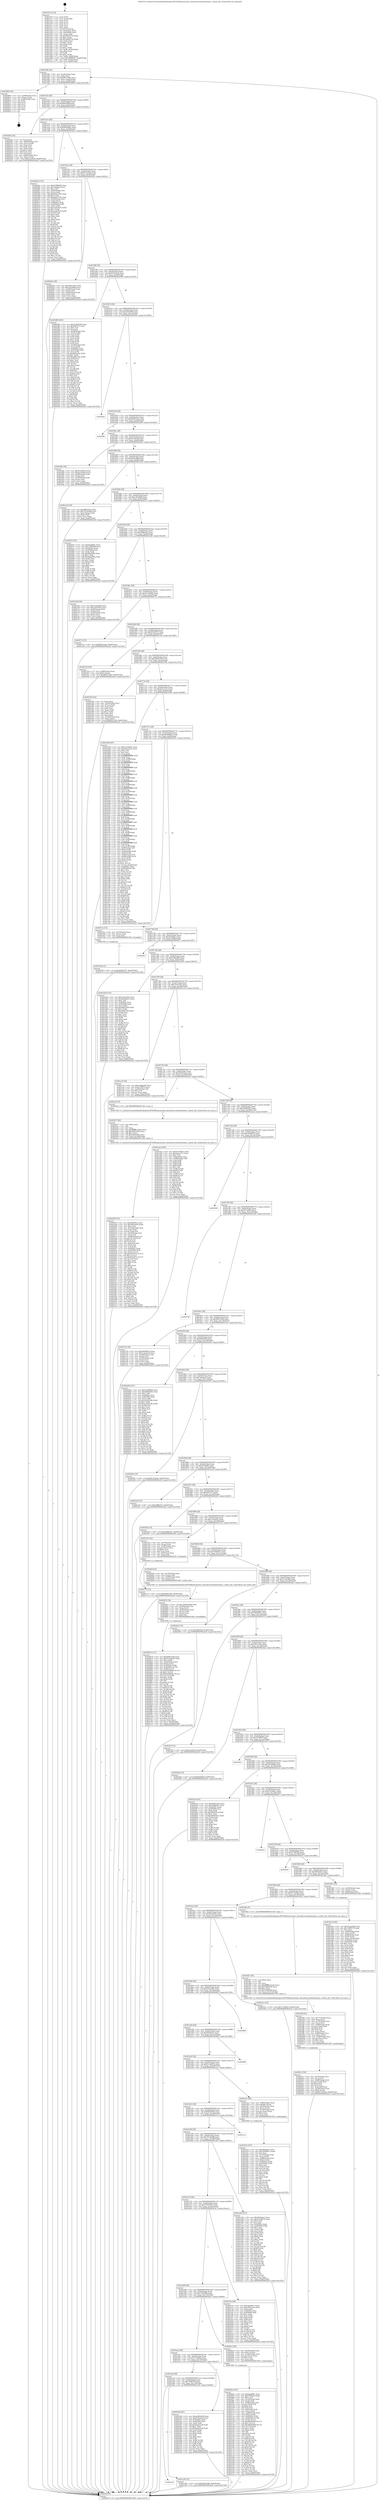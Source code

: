 digraph "0x401510" {
  label = "0x401510 (/mnt/c/Users/mathe/Desktop/tcc/POCII/binaries/extr_linuxdriversmdmd-linear.c_which_dev_Final-ollvm.out::main(0))"
  labelloc = "t"
  node[shape=record]

  Entry [label="",width=0.3,height=0.3,shape=circle,fillcolor=black,style=filled]
  "0x401584" [label="{
     0x401584 [32]\l
     | [instrs]\l
     &nbsp;&nbsp;0x401584 \<+6\>: mov -0xa0(%rbp),%eax\l
     &nbsp;&nbsp;0x40158a \<+2\>: mov %eax,%ecx\l
     &nbsp;&nbsp;0x40158c \<+6\>: sub $0x88517b8c,%ecx\l
     &nbsp;&nbsp;0x401592 \<+6\>: mov %eax,-0xb4(%rbp)\l
     &nbsp;&nbsp;0x401598 \<+6\>: mov %ecx,-0xb8(%rbp)\l
     &nbsp;&nbsp;0x40159e \<+6\>: je 0000000000402809 \<main+0x12f9\>\l
  }"]
  "0x402809" [label="{
     0x402809 [24]\l
     | [instrs]\l
     &nbsp;&nbsp;0x402809 \<+7\>: mov -0x98(%rbp),%rax\l
     &nbsp;&nbsp;0x402810 \<+2\>: mov (%rax),%eax\l
     &nbsp;&nbsp;0x402812 \<+4\>: lea -0x28(%rbp),%rsp\l
     &nbsp;&nbsp;0x402816 \<+1\>: pop %rbx\l
     &nbsp;&nbsp;0x402817 \<+2\>: pop %r12\l
     &nbsp;&nbsp;0x402819 \<+2\>: pop %r13\l
     &nbsp;&nbsp;0x40281b \<+2\>: pop %r14\l
     &nbsp;&nbsp;0x40281d \<+2\>: pop %r15\l
     &nbsp;&nbsp;0x40281f \<+1\>: pop %rbp\l
     &nbsp;&nbsp;0x402820 \<+1\>: ret\l
  }"]
  "0x4015a4" [label="{
     0x4015a4 [28]\l
     | [instrs]\l
     &nbsp;&nbsp;0x4015a4 \<+5\>: jmp 00000000004015a9 \<main+0x99\>\l
     &nbsp;&nbsp;0x4015a9 \<+6\>: mov -0xb4(%rbp),%eax\l
     &nbsp;&nbsp;0x4015af \<+5\>: sub $0x8dad5f6f,%eax\l
     &nbsp;&nbsp;0x4015b4 \<+6\>: mov %eax,-0xbc(%rbp)\l
     &nbsp;&nbsp;0x4015ba \<+6\>: je 00000000004025ba \<main+0x10aa\>\l
  }"]
  Exit [label="",width=0.3,height=0.3,shape=circle,fillcolor=black,style=filled,peripheries=2]
  "0x4025ba" [label="{
     0x4025ba [42]\l
     | [instrs]\l
     &nbsp;&nbsp;0x4025ba \<+2\>: xor %eax,%eax\l
     &nbsp;&nbsp;0x4025bc \<+4\>: mov -0x68(%rbp),%rcx\l
     &nbsp;&nbsp;0x4025c0 \<+2\>: mov (%rcx),%edx\l
     &nbsp;&nbsp;0x4025c2 \<+2\>: mov %eax,%esi\l
     &nbsp;&nbsp;0x4025c4 \<+2\>: sub %edx,%esi\l
     &nbsp;&nbsp;0x4025c6 \<+2\>: mov %eax,%edx\l
     &nbsp;&nbsp;0x4025c8 \<+3\>: sub $0x1,%edx\l
     &nbsp;&nbsp;0x4025cb \<+2\>: add %edx,%esi\l
     &nbsp;&nbsp;0x4025cd \<+2\>: sub %esi,%eax\l
     &nbsp;&nbsp;0x4025cf \<+4\>: mov -0x68(%rbp),%rcx\l
     &nbsp;&nbsp;0x4025d3 \<+2\>: mov %eax,(%rcx)\l
     &nbsp;&nbsp;0x4025d5 \<+10\>: movl $0xb1cd0c5f,-0xa0(%rbp)\l
     &nbsp;&nbsp;0x4025df \<+5\>: jmp 0000000000402a3f \<main+0x152f\>\l
  }"]
  "0x4015c0" [label="{
     0x4015c0 [28]\l
     | [instrs]\l
     &nbsp;&nbsp;0x4015c0 \<+5\>: jmp 00000000004015c5 \<main+0xb5\>\l
     &nbsp;&nbsp;0x4015c5 \<+6\>: mov -0xb4(%rbp),%eax\l
     &nbsp;&nbsp;0x4015cb \<+5\>: sub $0x9006a642,%eax\l
     &nbsp;&nbsp;0x4015d0 \<+6\>: mov %eax,-0xc0(%rbp)\l
     &nbsp;&nbsp;0x4015d6 \<+6\>: je 00000000004024ee \<main+0xfde\>\l
  }"]
  "0x4027bb" [label="{
     0x4027bb [15]\l
     | [instrs]\l
     &nbsp;&nbsp;0x4027bb \<+10\>: movl $0xd205b757,-0xa0(%rbp)\l
     &nbsp;&nbsp;0x4027c5 \<+5\>: jmp 0000000000402a3f \<main+0x152f\>\l
  }"]
  "0x4024ee" [label="{
     0x4024ee [174]\l
     | [instrs]\l
     &nbsp;&nbsp;0x4024ee \<+5\>: mov $0x419f8948,%eax\l
     &nbsp;&nbsp;0x4024f3 \<+5\>: mov $0x7ab6eea,%ecx\l
     &nbsp;&nbsp;0x4024f8 \<+2\>: mov $0x1,%dl\l
     &nbsp;&nbsp;0x4024fa \<+4\>: mov -0x58(%rbp),%rsi\l
     &nbsp;&nbsp;0x4024fe \<+2\>: mov (%rsi),%edi\l
     &nbsp;&nbsp;0x402500 \<+6\>: add $0x826a1782,%edi\l
     &nbsp;&nbsp;0x402506 \<+3\>: add $0x1,%edi\l
     &nbsp;&nbsp;0x402509 \<+6\>: sub $0x826a1782,%edi\l
     &nbsp;&nbsp;0x40250f \<+4\>: mov -0x58(%rbp),%rsi\l
     &nbsp;&nbsp;0x402513 \<+2\>: mov %edi,(%rsi)\l
     &nbsp;&nbsp;0x402515 \<+7\>: mov 0x40505c,%edi\l
     &nbsp;&nbsp;0x40251c \<+8\>: mov 0x405060,%r8d\l
     &nbsp;&nbsp;0x402524 \<+3\>: mov %edi,%r9d\l
     &nbsp;&nbsp;0x402527 \<+7\>: sub $0x1ade3555,%r9d\l
     &nbsp;&nbsp;0x40252e \<+4\>: sub $0x1,%r9d\l
     &nbsp;&nbsp;0x402532 \<+7\>: add $0x1ade3555,%r9d\l
     &nbsp;&nbsp;0x402539 \<+4\>: imul %r9d,%edi\l
     &nbsp;&nbsp;0x40253d \<+3\>: and $0x1,%edi\l
     &nbsp;&nbsp;0x402540 \<+3\>: cmp $0x0,%edi\l
     &nbsp;&nbsp;0x402543 \<+4\>: sete %r10b\l
     &nbsp;&nbsp;0x402547 \<+4\>: cmp $0xa,%r8d\l
     &nbsp;&nbsp;0x40254b \<+4\>: setl %r11b\l
     &nbsp;&nbsp;0x40254f \<+3\>: mov %r10b,%bl\l
     &nbsp;&nbsp;0x402552 \<+3\>: xor $0xff,%bl\l
     &nbsp;&nbsp;0x402555 \<+3\>: mov %r11b,%r14b\l
     &nbsp;&nbsp;0x402558 \<+4\>: xor $0xff,%r14b\l
     &nbsp;&nbsp;0x40255c \<+3\>: xor $0x0,%dl\l
     &nbsp;&nbsp;0x40255f \<+3\>: mov %bl,%r15b\l
     &nbsp;&nbsp;0x402562 \<+4\>: and $0x0,%r15b\l
     &nbsp;&nbsp;0x402566 \<+3\>: and %dl,%r10b\l
     &nbsp;&nbsp;0x402569 \<+3\>: mov %r14b,%r12b\l
     &nbsp;&nbsp;0x40256c \<+4\>: and $0x0,%r12b\l
     &nbsp;&nbsp;0x402570 \<+3\>: and %dl,%r11b\l
     &nbsp;&nbsp;0x402573 \<+3\>: or %r10b,%r15b\l
     &nbsp;&nbsp;0x402576 \<+3\>: or %r11b,%r12b\l
     &nbsp;&nbsp;0x402579 \<+3\>: xor %r12b,%r15b\l
     &nbsp;&nbsp;0x40257c \<+3\>: or %r14b,%bl\l
     &nbsp;&nbsp;0x40257f \<+3\>: xor $0xff,%bl\l
     &nbsp;&nbsp;0x402582 \<+3\>: or $0x0,%dl\l
     &nbsp;&nbsp;0x402585 \<+2\>: and %dl,%bl\l
     &nbsp;&nbsp;0x402587 \<+3\>: or %bl,%r15b\l
     &nbsp;&nbsp;0x40258a \<+4\>: test $0x1,%r15b\l
     &nbsp;&nbsp;0x40258e \<+3\>: cmovne %ecx,%eax\l
     &nbsp;&nbsp;0x402591 \<+6\>: mov %eax,-0xa0(%rbp)\l
     &nbsp;&nbsp;0x402597 \<+5\>: jmp 0000000000402a3f \<main+0x152f\>\l
  }"]
  "0x4015dc" [label="{
     0x4015dc [28]\l
     | [instrs]\l
     &nbsp;&nbsp;0x4015dc \<+5\>: jmp 00000000004015e1 \<main+0xd1\>\l
     &nbsp;&nbsp;0x4015e1 \<+6\>: mov -0xb4(%rbp),%eax\l
     &nbsp;&nbsp;0x4015e7 \<+5\>: sub $0x913c42eb,%eax\l
     &nbsp;&nbsp;0x4015ec \<+6\>: mov %eax,-0xc4(%rbp)\l
     &nbsp;&nbsp;0x4015f2 \<+6\>: je 000000000040204e \<main+0xb3e\>\l
  }"]
  "0x402773" [label="{
     0x402773 [15]\l
     | [instrs]\l
     &nbsp;&nbsp;0x402773 \<+10\>: movl $0xd5942180,-0xa0(%rbp)\l
     &nbsp;&nbsp;0x40277d \<+5\>: jmp 0000000000402a3f \<main+0x152f\>\l
  }"]
  "0x40204e" [label="{
     0x40204e [36]\l
     | [instrs]\l
     &nbsp;&nbsp;0x40204e \<+5\>: mov $0x3bb119ac,%eax\l
     &nbsp;&nbsp;0x402053 \<+5\>: mov $0xc3b3fd6d,%ecx\l
     &nbsp;&nbsp;0x402058 \<+4\>: mov -0x58(%rbp),%rdx\l
     &nbsp;&nbsp;0x40205c \<+2\>: mov (%rdx),%esi\l
     &nbsp;&nbsp;0x40205e \<+4\>: mov -0x60(%rbp),%rdx\l
     &nbsp;&nbsp;0x402062 \<+2\>: cmp (%rdx),%esi\l
     &nbsp;&nbsp;0x402064 \<+3\>: cmovl %ecx,%eax\l
     &nbsp;&nbsp;0x402067 \<+6\>: mov %eax,-0xa0(%rbp)\l
     &nbsp;&nbsp;0x40206d \<+5\>: jmp 0000000000402a3f \<main+0x152f\>\l
  }"]
  "0x4015f8" [label="{
     0x4015f8 [28]\l
     | [instrs]\l
     &nbsp;&nbsp;0x4015f8 \<+5\>: jmp 00000000004015fd \<main+0xed\>\l
     &nbsp;&nbsp;0x4015fd \<+6\>: mov -0xb4(%rbp),%eax\l
     &nbsp;&nbsp;0x401603 \<+5\>: sub $0x978cebc6,%eax\l
     &nbsp;&nbsp;0x401608 \<+6\>: mov %eax,-0xc8(%rbp)\l
     &nbsp;&nbsp;0x40160e \<+6\>: je 0000000000402388 \<main+0xe78\>\l
  }"]
  "0x402674" [label="{
     0x402674 [171]\l
     | [instrs]\l
     &nbsp;&nbsp;0x402674 \<+5\>: mov $0xb0851e9e,%ecx\l
     &nbsp;&nbsp;0x402679 \<+5\>: mov $0xd142d229,%edx\l
     &nbsp;&nbsp;0x40267e \<+3\>: mov $0x1,%r8b\l
     &nbsp;&nbsp;0x402681 \<+4\>: mov -0x38(%rbp),%rsi\l
     &nbsp;&nbsp;0x402685 \<+6\>: movl $0x0,(%rsi)\l
     &nbsp;&nbsp;0x40268b \<+8\>: mov 0x40505c,%r9d\l
     &nbsp;&nbsp;0x402693 \<+8\>: mov 0x405060,%r10d\l
     &nbsp;&nbsp;0x40269b \<+3\>: mov %r9d,%r11d\l
     &nbsp;&nbsp;0x40269e \<+7\>: sub $0xf428d8a0,%r11d\l
     &nbsp;&nbsp;0x4026a5 \<+4\>: sub $0x1,%r11d\l
     &nbsp;&nbsp;0x4026a9 \<+7\>: add $0xf428d8a0,%r11d\l
     &nbsp;&nbsp;0x4026b0 \<+4\>: imul %r11d,%r9d\l
     &nbsp;&nbsp;0x4026b4 \<+4\>: and $0x1,%r9d\l
     &nbsp;&nbsp;0x4026b8 \<+4\>: cmp $0x0,%r9d\l
     &nbsp;&nbsp;0x4026bc \<+3\>: sete %bl\l
     &nbsp;&nbsp;0x4026bf \<+4\>: cmp $0xa,%r10d\l
     &nbsp;&nbsp;0x4026c3 \<+4\>: setl %r14b\l
     &nbsp;&nbsp;0x4026c7 \<+3\>: mov %bl,%r15b\l
     &nbsp;&nbsp;0x4026ca \<+4\>: xor $0xff,%r15b\l
     &nbsp;&nbsp;0x4026ce \<+3\>: mov %r14b,%r12b\l
     &nbsp;&nbsp;0x4026d1 \<+4\>: xor $0xff,%r12b\l
     &nbsp;&nbsp;0x4026d5 \<+4\>: xor $0x0,%r8b\l
     &nbsp;&nbsp;0x4026d9 \<+3\>: mov %r15b,%r13b\l
     &nbsp;&nbsp;0x4026dc \<+4\>: and $0x0,%r13b\l
     &nbsp;&nbsp;0x4026e0 \<+3\>: and %r8b,%bl\l
     &nbsp;&nbsp;0x4026e3 \<+3\>: mov %r12b,%sil\l
     &nbsp;&nbsp;0x4026e6 \<+4\>: and $0x0,%sil\l
     &nbsp;&nbsp;0x4026ea \<+3\>: and %r8b,%r14b\l
     &nbsp;&nbsp;0x4026ed \<+3\>: or %bl,%r13b\l
     &nbsp;&nbsp;0x4026f0 \<+3\>: or %r14b,%sil\l
     &nbsp;&nbsp;0x4026f3 \<+3\>: xor %sil,%r13b\l
     &nbsp;&nbsp;0x4026f6 \<+3\>: or %r12b,%r15b\l
     &nbsp;&nbsp;0x4026f9 \<+4\>: xor $0xff,%r15b\l
     &nbsp;&nbsp;0x4026fd \<+4\>: or $0x0,%r8b\l
     &nbsp;&nbsp;0x402701 \<+3\>: and %r8b,%r15b\l
     &nbsp;&nbsp;0x402704 \<+3\>: or %r15b,%r13b\l
     &nbsp;&nbsp;0x402707 \<+4\>: test $0x1,%r13b\l
     &nbsp;&nbsp;0x40270b \<+3\>: cmovne %edx,%ecx\l
     &nbsp;&nbsp;0x40270e \<+6\>: mov %ecx,-0xa0(%rbp)\l
     &nbsp;&nbsp;0x402714 \<+6\>: mov %eax,-0x184(%rbp)\l
     &nbsp;&nbsp;0x40271a \<+5\>: jmp 0000000000402a3f \<main+0x152f\>\l
  }"]
  "0x402388" [label="{
     0x402388 [181]\l
     | [instrs]\l
     &nbsp;&nbsp;0x402388 \<+5\>: mov $0xa1602448,%eax\l
     &nbsp;&nbsp;0x40238d \<+5\>: mov $0xef6737c,%ecx\l
     &nbsp;&nbsp;0x402392 \<+2\>: mov $0x1,%dl\l
     &nbsp;&nbsp;0x402394 \<+2\>: xor %esi,%esi\l
     &nbsp;&nbsp;0x402396 \<+4\>: mov -0x48(%rbp),%rdi\l
     &nbsp;&nbsp;0x40239a \<+3\>: mov (%rdi),%r8d\l
     &nbsp;&nbsp;0x40239d \<+3\>: mov %esi,%r9d\l
     &nbsp;&nbsp;0x4023a0 \<+3\>: sub %r8d,%r9d\l
     &nbsp;&nbsp;0x4023a3 \<+3\>: mov %esi,%r8d\l
     &nbsp;&nbsp;0x4023a6 \<+4\>: sub $0x1,%r8d\l
     &nbsp;&nbsp;0x4023aa \<+3\>: add %r8d,%r9d\l
     &nbsp;&nbsp;0x4023ad \<+3\>: sub %r9d,%esi\l
     &nbsp;&nbsp;0x4023b0 \<+4\>: mov -0x48(%rbp),%rdi\l
     &nbsp;&nbsp;0x4023b4 \<+2\>: mov %esi,(%rdi)\l
     &nbsp;&nbsp;0x4023b6 \<+7\>: mov 0x40505c,%esi\l
     &nbsp;&nbsp;0x4023bd \<+8\>: mov 0x405060,%r8d\l
     &nbsp;&nbsp;0x4023c5 \<+3\>: mov %esi,%r9d\l
     &nbsp;&nbsp;0x4023c8 \<+7\>: sub $0xaf82cc9e,%r9d\l
     &nbsp;&nbsp;0x4023cf \<+4\>: sub $0x1,%r9d\l
     &nbsp;&nbsp;0x4023d3 \<+7\>: add $0xaf82cc9e,%r9d\l
     &nbsp;&nbsp;0x4023da \<+4\>: imul %r9d,%esi\l
     &nbsp;&nbsp;0x4023de \<+3\>: and $0x1,%esi\l
     &nbsp;&nbsp;0x4023e1 \<+3\>: cmp $0x0,%esi\l
     &nbsp;&nbsp;0x4023e4 \<+4\>: sete %r10b\l
     &nbsp;&nbsp;0x4023e8 \<+4\>: cmp $0xa,%r8d\l
     &nbsp;&nbsp;0x4023ec \<+4\>: setl %r11b\l
     &nbsp;&nbsp;0x4023f0 \<+3\>: mov %r10b,%bl\l
     &nbsp;&nbsp;0x4023f3 \<+3\>: xor $0xff,%bl\l
     &nbsp;&nbsp;0x4023f6 \<+3\>: mov %r11b,%r14b\l
     &nbsp;&nbsp;0x4023f9 \<+4\>: xor $0xff,%r14b\l
     &nbsp;&nbsp;0x4023fd \<+3\>: xor $0x1,%dl\l
     &nbsp;&nbsp;0x402400 \<+3\>: mov %bl,%r15b\l
     &nbsp;&nbsp;0x402403 \<+4\>: and $0xff,%r15b\l
     &nbsp;&nbsp;0x402407 \<+3\>: and %dl,%r10b\l
     &nbsp;&nbsp;0x40240a \<+3\>: mov %r14b,%r12b\l
     &nbsp;&nbsp;0x40240d \<+4\>: and $0xff,%r12b\l
     &nbsp;&nbsp;0x402411 \<+3\>: and %dl,%r11b\l
     &nbsp;&nbsp;0x402414 \<+3\>: or %r10b,%r15b\l
     &nbsp;&nbsp;0x402417 \<+3\>: or %r11b,%r12b\l
     &nbsp;&nbsp;0x40241a \<+3\>: xor %r12b,%r15b\l
     &nbsp;&nbsp;0x40241d \<+3\>: or %r14b,%bl\l
     &nbsp;&nbsp;0x402420 \<+3\>: xor $0xff,%bl\l
     &nbsp;&nbsp;0x402423 \<+3\>: or $0x1,%dl\l
     &nbsp;&nbsp;0x402426 \<+2\>: and %dl,%bl\l
     &nbsp;&nbsp;0x402428 \<+3\>: or %bl,%r15b\l
     &nbsp;&nbsp;0x40242b \<+4\>: test $0x1,%r15b\l
     &nbsp;&nbsp;0x40242f \<+3\>: cmovne %ecx,%eax\l
     &nbsp;&nbsp;0x402432 \<+6\>: mov %eax,-0xa0(%rbp)\l
     &nbsp;&nbsp;0x402438 \<+5\>: jmp 0000000000402a3f \<main+0x152f\>\l
  }"]
  "0x401614" [label="{
     0x401614 [28]\l
     | [instrs]\l
     &nbsp;&nbsp;0x401614 \<+5\>: jmp 0000000000401619 \<main+0x109\>\l
     &nbsp;&nbsp;0x401619 \<+6\>: mov -0xb4(%rbp),%eax\l
     &nbsp;&nbsp;0x40161f \<+5\>: sub $0xa1602448,%eax\l
     &nbsp;&nbsp;0x401624 \<+6\>: mov %eax,-0xcc(%rbp)\l
     &nbsp;&nbsp;0x40162a \<+6\>: je 00000000004029a4 \<main+0x1494\>\l
  }"]
  "0x402652" [label="{
     0x402652 [34]\l
     | [instrs]\l
     &nbsp;&nbsp;0x402652 \<+10\>: movabs $0x4030b6,%rdi\l
     &nbsp;&nbsp;0x40265c \<+4\>: mov -0x40(%rbp),%rsi\l
     &nbsp;&nbsp;0x402660 \<+3\>: mov %rax,(%rsi)\l
     &nbsp;&nbsp;0x402663 \<+4\>: mov -0x40(%rbp),%rax\l
     &nbsp;&nbsp;0x402667 \<+3\>: mov (%rax),%rax\l
     &nbsp;&nbsp;0x40266a \<+3\>: mov (%rax),%rsi\l
     &nbsp;&nbsp;0x40266d \<+2\>: mov $0x0,%al\l
     &nbsp;&nbsp;0x40266f \<+5\>: call 0000000000401040 \<printf@plt\>\l
     | [calls]\l
     &nbsp;&nbsp;0x401040 \{1\} (unknown)\l
  }"]
  "0x4029a4" [label="{
     0x4029a4\l
  }", style=dashed]
  "0x401630" [label="{
     0x401630 [28]\l
     | [instrs]\l
     &nbsp;&nbsp;0x401630 \<+5\>: jmp 0000000000401635 \<main+0x125\>\l
     &nbsp;&nbsp;0x401635 \<+6\>: mov -0xb4(%rbp),%eax\l
     &nbsp;&nbsp;0x40163b \<+5\>: sub $0xb0851e9e,%eax\l
     &nbsp;&nbsp;0x401640 \<+6\>: mov %eax,-0xd0(%rbp)\l
     &nbsp;&nbsp;0x401646 \<+6\>: je 00000000004029f0 \<main+0x14e0\>\l
  }"]
  "0x40225f" [label="{
     0x40225f [191]\l
     | [instrs]\l
     &nbsp;&nbsp;0x40225f \<+5\>: mov $0xefd26915,%ecx\l
     &nbsp;&nbsp;0x402264 \<+5\>: mov $0x4fa3e455,%edx\l
     &nbsp;&nbsp;0x402269 \<+3\>: mov $0x1,%sil\l
     &nbsp;&nbsp;0x40226c \<+6\>: mov -0x180(%rbp),%edi\l
     &nbsp;&nbsp;0x402272 \<+3\>: imul %eax,%edi\l
     &nbsp;&nbsp;0x402275 \<+3\>: movslq %edi,%r8\l
     &nbsp;&nbsp;0x402278 \<+4\>: mov -0x70(%rbp),%r9\l
     &nbsp;&nbsp;0x40227c \<+3\>: mov (%r9),%r9\l
     &nbsp;&nbsp;0x40227f \<+4\>: mov -0x68(%rbp),%r10\l
     &nbsp;&nbsp;0x402283 \<+3\>: movslq (%r10),%r10\l
     &nbsp;&nbsp;0x402286 \<+4\>: shl $0x4,%r10\l
     &nbsp;&nbsp;0x40228a \<+3\>: add %r10,%r9\l
     &nbsp;&nbsp;0x40228d \<+4\>: mov 0x8(%r9),%r9\l
     &nbsp;&nbsp;0x402291 \<+3\>: mov (%r9),%r9\l
     &nbsp;&nbsp;0x402294 \<+3\>: mov %r8,(%r9)\l
     &nbsp;&nbsp;0x402297 \<+7\>: mov 0x40505c,%eax\l
     &nbsp;&nbsp;0x40229e \<+7\>: mov 0x405060,%edi\l
     &nbsp;&nbsp;0x4022a5 \<+3\>: mov %eax,%r11d\l
     &nbsp;&nbsp;0x4022a8 \<+7\>: add $0xd25a97e,%r11d\l
     &nbsp;&nbsp;0x4022af \<+4\>: sub $0x1,%r11d\l
     &nbsp;&nbsp;0x4022b3 \<+7\>: sub $0xd25a97e,%r11d\l
     &nbsp;&nbsp;0x4022ba \<+4\>: imul %r11d,%eax\l
     &nbsp;&nbsp;0x4022be \<+3\>: and $0x1,%eax\l
     &nbsp;&nbsp;0x4022c1 \<+3\>: cmp $0x0,%eax\l
     &nbsp;&nbsp;0x4022c4 \<+3\>: sete %bl\l
     &nbsp;&nbsp;0x4022c7 \<+3\>: cmp $0xa,%edi\l
     &nbsp;&nbsp;0x4022ca \<+4\>: setl %r14b\l
     &nbsp;&nbsp;0x4022ce \<+3\>: mov %bl,%r15b\l
     &nbsp;&nbsp;0x4022d1 \<+4\>: xor $0xff,%r15b\l
     &nbsp;&nbsp;0x4022d5 \<+3\>: mov %r14b,%r12b\l
     &nbsp;&nbsp;0x4022d8 \<+4\>: xor $0xff,%r12b\l
     &nbsp;&nbsp;0x4022dc \<+4\>: xor $0x0,%sil\l
     &nbsp;&nbsp;0x4022e0 \<+3\>: mov %r15b,%r13b\l
     &nbsp;&nbsp;0x4022e3 \<+4\>: and $0x0,%r13b\l
     &nbsp;&nbsp;0x4022e7 \<+3\>: and %sil,%bl\l
     &nbsp;&nbsp;0x4022ea \<+3\>: mov %r12b,%al\l
     &nbsp;&nbsp;0x4022ed \<+2\>: and $0x0,%al\l
     &nbsp;&nbsp;0x4022ef \<+3\>: and %sil,%r14b\l
     &nbsp;&nbsp;0x4022f2 \<+3\>: or %bl,%r13b\l
     &nbsp;&nbsp;0x4022f5 \<+3\>: or %r14b,%al\l
     &nbsp;&nbsp;0x4022f8 \<+3\>: xor %al,%r13b\l
     &nbsp;&nbsp;0x4022fb \<+3\>: or %r12b,%r15b\l
     &nbsp;&nbsp;0x4022fe \<+4\>: xor $0xff,%r15b\l
     &nbsp;&nbsp;0x402302 \<+4\>: or $0x0,%sil\l
     &nbsp;&nbsp;0x402306 \<+3\>: and %sil,%r15b\l
     &nbsp;&nbsp;0x402309 \<+3\>: or %r15b,%r13b\l
     &nbsp;&nbsp;0x40230c \<+4\>: test $0x1,%r13b\l
     &nbsp;&nbsp;0x402310 \<+3\>: cmovne %edx,%ecx\l
     &nbsp;&nbsp;0x402313 \<+6\>: mov %ecx,-0xa0(%rbp)\l
     &nbsp;&nbsp;0x402319 \<+5\>: jmp 0000000000402a3f \<main+0x152f\>\l
  }"]
  "0x4029f0" [label="{
     0x4029f0\l
  }", style=dashed]
  "0x40164c" [label="{
     0x40164c [28]\l
     | [instrs]\l
     &nbsp;&nbsp;0x40164c \<+5\>: jmp 0000000000401651 \<main+0x141\>\l
     &nbsp;&nbsp;0x401651 \<+6\>: mov -0xb4(%rbp),%eax\l
     &nbsp;&nbsp;0x401657 \<+5\>: sub $0xb1cd0c5f,%eax\l
     &nbsp;&nbsp;0x40165c \<+6\>: mov %eax,-0xd4(%rbp)\l
     &nbsp;&nbsp;0x401662 \<+6\>: je 0000000000401f8e \<main+0xa7e\>\l
  }"]
  "0x402237" [label="{
     0x402237 [40]\l
     | [instrs]\l
     &nbsp;&nbsp;0x402237 \<+5\>: mov $0x2,%ecx\l
     &nbsp;&nbsp;0x40223c \<+1\>: cltd\l
     &nbsp;&nbsp;0x40223d \<+2\>: idiv %ecx\l
     &nbsp;&nbsp;0x40223f \<+6\>: imul $0xfffffffe,%edx,%ecx\l
     &nbsp;&nbsp;0x402245 \<+6\>: add $0x2983cd0b,%ecx\l
     &nbsp;&nbsp;0x40224b \<+3\>: add $0x1,%ecx\l
     &nbsp;&nbsp;0x40224e \<+6\>: sub $0x2983cd0b,%ecx\l
     &nbsp;&nbsp;0x402254 \<+6\>: mov %ecx,-0x180(%rbp)\l
     &nbsp;&nbsp;0x40225a \<+5\>: call 0000000000401160 \<next_i\>\l
     | [calls]\l
     &nbsp;&nbsp;0x401160 \{1\} (/mnt/c/Users/mathe/Desktop/tcc/POCII/binaries/extr_linuxdriversmdmd-linear.c_which_dev_Final-ollvm.out::next_i)\l
  }"]
  "0x401f8e" [label="{
     0x401f8e [36]\l
     | [instrs]\l
     &nbsp;&nbsp;0x401f8e \<+5\>: mov $0x3f159b4d,%eax\l
     &nbsp;&nbsp;0x401f93 \<+5\>: mov $0x4e72e0ab,%ecx\l
     &nbsp;&nbsp;0x401f98 \<+4\>: mov -0x68(%rbp),%rdx\l
     &nbsp;&nbsp;0x401f9c \<+2\>: mov (%rdx),%esi\l
     &nbsp;&nbsp;0x401f9e \<+4\>: mov -0x78(%rbp),%rdx\l
     &nbsp;&nbsp;0x401fa2 \<+2\>: cmp (%rdx),%esi\l
     &nbsp;&nbsp;0x401fa4 \<+3\>: cmovl %ecx,%eax\l
     &nbsp;&nbsp;0x401fa7 \<+6\>: mov %eax,-0xa0(%rbp)\l
     &nbsp;&nbsp;0x401fad \<+5\>: jmp 0000000000402a3f \<main+0x152f\>\l
  }"]
  "0x401668" [label="{
     0x401668 [28]\l
     | [instrs]\l
     &nbsp;&nbsp;0x401668 \<+5\>: jmp 000000000040166d \<main+0x15d\>\l
     &nbsp;&nbsp;0x40166d \<+6\>: mov -0xb4(%rbp),%eax\l
     &nbsp;&nbsp;0x401673 \<+5\>: sub $0xb2fec288,%eax\l
     &nbsp;&nbsp;0x401678 \<+6\>: mov %eax,-0xd8(%rbp)\l
     &nbsp;&nbsp;0x40167e \<+6\>: je 0000000000401e45 \<main+0x935\>\l
  }"]
  "0x4020ea" [label="{
     0x4020ea [191]\l
     | [instrs]\l
     &nbsp;&nbsp;0x4020ea \<+5\>: mov $0xdeaf0fd1,%ecx\l
     &nbsp;&nbsp;0x4020ef \<+5\>: mov $0xb78444e,%edx\l
     &nbsp;&nbsp;0x4020f4 \<+3\>: mov $0x1,%sil\l
     &nbsp;&nbsp;0x4020f7 \<+4\>: mov -0x70(%rbp),%rdi\l
     &nbsp;&nbsp;0x4020fb \<+3\>: mov (%rdi),%rdi\l
     &nbsp;&nbsp;0x4020fe \<+4\>: mov -0x68(%rbp),%r8\l
     &nbsp;&nbsp;0x402102 \<+3\>: movslq (%r8),%r8\l
     &nbsp;&nbsp;0x402105 \<+4\>: shl $0x4,%r8\l
     &nbsp;&nbsp;0x402109 \<+3\>: add %r8,%rdi\l
     &nbsp;&nbsp;0x40210c \<+4\>: mov 0x8(%rdi),%rdi\l
     &nbsp;&nbsp;0x402110 \<+3\>: mov %rax,(%rdi)\l
     &nbsp;&nbsp;0x402113 \<+4\>: mov -0x48(%rbp),%rax\l
     &nbsp;&nbsp;0x402117 \<+6\>: movl $0x0,(%rax)\l
     &nbsp;&nbsp;0x40211d \<+8\>: mov 0x40505c,%r9d\l
     &nbsp;&nbsp;0x402125 \<+8\>: mov 0x405060,%r10d\l
     &nbsp;&nbsp;0x40212d \<+3\>: mov %r9d,%r11d\l
     &nbsp;&nbsp;0x402130 \<+7\>: sub $0xd8ad5656,%r11d\l
     &nbsp;&nbsp;0x402137 \<+4\>: sub $0x1,%r11d\l
     &nbsp;&nbsp;0x40213b \<+7\>: add $0xd8ad5656,%r11d\l
     &nbsp;&nbsp;0x402142 \<+4\>: imul %r11d,%r9d\l
     &nbsp;&nbsp;0x402146 \<+4\>: and $0x1,%r9d\l
     &nbsp;&nbsp;0x40214a \<+4\>: cmp $0x0,%r9d\l
     &nbsp;&nbsp;0x40214e \<+3\>: sete %bl\l
     &nbsp;&nbsp;0x402151 \<+4\>: cmp $0xa,%r10d\l
     &nbsp;&nbsp;0x402155 \<+4\>: setl %r14b\l
     &nbsp;&nbsp;0x402159 \<+3\>: mov %bl,%r15b\l
     &nbsp;&nbsp;0x40215c \<+4\>: xor $0xff,%r15b\l
     &nbsp;&nbsp;0x402160 \<+3\>: mov %r14b,%r12b\l
     &nbsp;&nbsp;0x402163 \<+4\>: xor $0xff,%r12b\l
     &nbsp;&nbsp;0x402167 \<+4\>: xor $0x0,%sil\l
     &nbsp;&nbsp;0x40216b \<+3\>: mov %r15b,%r13b\l
     &nbsp;&nbsp;0x40216e \<+4\>: and $0x0,%r13b\l
     &nbsp;&nbsp;0x402172 \<+3\>: and %sil,%bl\l
     &nbsp;&nbsp;0x402175 \<+3\>: mov %r12b,%al\l
     &nbsp;&nbsp;0x402178 \<+2\>: and $0x0,%al\l
     &nbsp;&nbsp;0x40217a \<+3\>: and %sil,%r14b\l
     &nbsp;&nbsp;0x40217d \<+3\>: or %bl,%r13b\l
     &nbsp;&nbsp;0x402180 \<+3\>: or %r14b,%al\l
     &nbsp;&nbsp;0x402183 \<+3\>: xor %al,%r13b\l
     &nbsp;&nbsp;0x402186 \<+3\>: or %r12b,%r15b\l
     &nbsp;&nbsp;0x402189 \<+4\>: xor $0xff,%r15b\l
     &nbsp;&nbsp;0x40218d \<+4\>: or $0x0,%sil\l
     &nbsp;&nbsp;0x402191 \<+3\>: and %sil,%r15b\l
     &nbsp;&nbsp;0x402194 \<+3\>: or %r15b,%r13b\l
     &nbsp;&nbsp;0x402197 \<+4\>: test $0x1,%r13b\l
     &nbsp;&nbsp;0x40219b \<+3\>: cmovne %edx,%ecx\l
     &nbsp;&nbsp;0x40219e \<+6\>: mov %ecx,-0xa0(%rbp)\l
     &nbsp;&nbsp;0x4021a4 \<+5\>: jmp 0000000000402a3f \<main+0x152f\>\l
  }"]
  "0x401e45" [label="{
     0x401e45 [30]\l
     | [instrs]\l
     &nbsp;&nbsp;0x401e45 \<+5\>: mov $0x6df5301b,%eax\l
     &nbsp;&nbsp;0x401e4a \<+5\>: mov $0x707de488,%ecx\l
     &nbsp;&nbsp;0x401e4f \<+3\>: mov -0x2c(%rbp),%edx\l
     &nbsp;&nbsp;0x401e52 \<+3\>: cmp $0x0,%edx\l
     &nbsp;&nbsp;0x401e55 \<+3\>: cmove %ecx,%eax\l
     &nbsp;&nbsp;0x401e58 \<+6\>: mov %eax,-0xa0(%rbp)\l
     &nbsp;&nbsp;0x401e5e \<+5\>: jmp 0000000000402a3f \<main+0x152f\>\l
  }"]
  "0x401684" [label="{
     0x401684 [28]\l
     | [instrs]\l
     &nbsp;&nbsp;0x401684 \<+5\>: jmp 0000000000401689 \<main+0x179\>\l
     &nbsp;&nbsp;0x401689 \<+6\>: mov -0xb4(%rbp),%eax\l
     &nbsp;&nbsp;0x40168f \<+5\>: sub $0xc3b3fd6d,%eax\l
     &nbsp;&nbsp;0x401694 \<+6\>: mov %eax,-0xdc(%rbp)\l
     &nbsp;&nbsp;0x40169a \<+6\>: je 0000000000402072 \<main+0xb62\>\l
  }"]
  "0x40201c" [label="{
     0x40201c [50]\l
     | [instrs]\l
     &nbsp;&nbsp;0x40201c \<+4\>: mov -0x70(%rbp),%rsi\l
     &nbsp;&nbsp;0x402020 \<+3\>: mov (%rsi),%rsi\l
     &nbsp;&nbsp;0x402023 \<+4\>: mov -0x68(%rbp),%rdi\l
     &nbsp;&nbsp;0x402027 \<+3\>: movslq (%rdi),%rdi\l
     &nbsp;&nbsp;0x40202a \<+4\>: shl $0x4,%rdi\l
     &nbsp;&nbsp;0x40202e \<+3\>: add %rdi,%rsi\l
     &nbsp;&nbsp;0x402031 \<+4\>: mov %rax,0x8(%rsi)\l
     &nbsp;&nbsp;0x402035 \<+4\>: mov -0x58(%rbp),%rax\l
     &nbsp;&nbsp;0x402039 \<+6\>: movl $0x0,(%rax)\l
     &nbsp;&nbsp;0x40203f \<+10\>: movl $0x913c42eb,-0xa0(%rbp)\l
     &nbsp;&nbsp;0x402049 \<+5\>: jmp 0000000000402a3f \<main+0x152f\>\l
  }"]
  "0x402072" [label="{
     0x402072 [91]\l
     | [instrs]\l
     &nbsp;&nbsp;0x402072 \<+5\>: mov $0xdeaf0fd1,%eax\l
     &nbsp;&nbsp;0x402077 \<+5\>: mov $0x7c0f2089,%ecx\l
     &nbsp;&nbsp;0x40207c \<+7\>: mov 0x40505c,%edx\l
     &nbsp;&nbsp;0x402083 \<+7\>: mov 0x405060,%esi\l
     &nbsp;&nbsp;0x40208a \<+2\>: mov %edx,%edi\l
     &nbsp;&nbsp;0x40208c \<+6\>: sub $0xd9ae85fa,%edi\l
     &nbsp;&nbsp;0x402092 \<+3\>: sub $0x1,%edi\l
     &nbsp;&nbsp;0x402095 \<+6\>: add $0xd9ae85fa,%edi\l
     &nbsp;&nbsp;0x40209b \<+3\>: imul %edi,%edx\l
     &nbsp;&nbsp;0x40209e \<+3\>: and $0x1,%edx\l
     &nbsp;&nbsp;0x4020a1 \<+3\>: cmp $0x0,%edx\l
     &nbsp;&nbsp;0x4020a4 \<+4\>: sete %r8b\l
     &nbsp;&nbsp;0x4020a8 \<+3\>: cmp $0xa,%esi\l
     &nbsp;&nbsp;0x4020ab \<+4\>: setl %r9b\l
     &nbsp;&nbsp;0x4020af \<+3\>: mov %r8b,%r10b\l
     &nbsp;&nbsp;0x4020b2 \<+3\>: and %r9b,%r10b\l
     &nbsp;&nbsp;0x4020b5 \<+3\>: xor %r9b,%r8b\l
     &nbsp;&nbsp;0x4020b8 \<+3\>: or %r8b,%r10b\l
     &nbsp;&nbsp;0x4020bb \<+4\>: test $0x1,%r10b\l
     &nbsp;&nbsp;0x4020bf \<+3\>: cmovne %ecx,%eax\l
     &nbsp;&nbsp;0x4020c2 \<+6\>: mov %eax,-0xa0(%rbp)\l
     &nbsp;&nbsp;0x4020c8 \<+5\>: jmp 0000000000402a3f \<main+0x152f\>\l
  }"]
  "0x4016a0" [label="{
     0x4016a0 [28]\l
     | [instrs]\l
     &nbsp;&nbsp;0x4016a0 \<+5\>: jmp 00000000004016a5 \<main+0x195\>\l
     &nbsp;&nbsp;0x4016a5 \<+6\>: mov -0xb4(%rbp),%eax\l
     &nbsp;&nbsp;0x4016ab \<+5\>: sub $0xc8f8b32c,%eax\l
     &nbsp;&nbsp;0x4016b0 \<+6\>: mov %eax,-0xe0(%rbp)\l
     &nbsp;&nbsp;0x4016b6 \<+6\>: je 00000000004021b8 \<main+0xca8\>\l
  }"]
  "0x401fdf" [label="{
     0x401fdf [61]\l
     | [instrs]\l
     &nbsp;&nbsp;0x401fdf \<+6\>: mov -0x17c(%rbp),%ecx\l
     &nbsp;&nbsp;0x401fe5 \<+3\>: imul %eax,%ecx\l
     &nbsp;&nbsp;0x401fe8 \<+4\>: mov -0x70(%rbp),%rsi\l
     &nbsp;&nbsp;0x401fec \<+3\>: mov (%rsi),%rsi\l
     &nbsp;&nbsp;0x401fef \<+4\>: mov -0x68(%rbp),%rdi\l
     &nbsp;&nbsp;0x401ff3 \<+3\>: movslq (%rdi),%rdi\l
     &nbsp;&nbsp;0x401ff6 \<+4\>: shl $0x4,%rdi\l
     &nbsp;&nbsp;0x401ffa \<+3\>: add %rdi,%rsi\l
     &nbsp;&nbsp;0x401ffd \<+2\>: mov %ecx,(%rsi)\l
     &nbsp;&nbsp;0x401fff \<+4\>: mov -0x60(%rbp),%rsi\l
     &nbsp;&nbsp;0x402003 \<+6\>: movl $0x1,(%rsi)\l
     &nbsp;&nbsp;0x402009 \<+4\>: mov -0x60(%rbp),%rsi\l
     &nbsp;&nbsp;0x40200d \<+3\>: movslq (%rsi),%rsi\l
     &nbsp;&nbsp;0x402010 \<+4\>: shl $0x3,%rsi\l
     &nbsp;&nbsp;0x402014 \<+3\>: mov %rsi,%rdi\l
     &nbsp;&nbsp;0x402017 \<+5\>: call 0000000000401050 \<malloc@plt\>\l
     | [calls]\l
     &nbsp;&nbsp;0x401050 \{1\} (unknown)\l
  }"]
  "0x4021b8" [label="{
     0x4021b8 [36]\l
     | [instrs]\l
     &nbsp;&nbsp;0x4021b8 \<+5\>: mov $0x2c3a1684,%eax\l
     &nbsp;&nbsp;0x4021bd \<+5\>: mov $0x73d70543,%ecx\l
     &nbsp;&nbsp;0x4021c2 \<+4\>: mov -0x48(%rbp),%rdx\l
     &nbsp;&nbsp;0x4021c6 \<+2\>: mov (%rdx),%esi\l
     &nbsp;&nbsp;0x4021c8 \<+4\>: mov -0x50(%rbp),%rdx\l
     &nbsp;&nbsp;0x4021cc \<+2\>: cmp (%rdx),%esi\l
     &nbsp;&nbsp;0x4021ce \<+3\>: cmovl %ecx,%eax\l
     &nbsp;&nbsp;0x4021d1 \<+6\>: mov %eax,-0xa0(%rbp)\l
     &nbsp;&nbsp;0x4021d7 \<+5\>: jmp 0000000000402a3f \<main+0x152f\>\l
  }"]
  "0x4016bc" [label="{
     0x4016bc [28]\l
     | [instrs]\l
     &nbsp;&nbsp;0x4016bc \<+5\>: jmp 00000000004016c1 \<main+0x1b1\>\l
     &nbsp;&nbsp;0x4016c1 \<+6\>: mov -0xb4(%rbp),%eax\l
     &nbsp;&nbsp;0x4016c7 \<+5\>: sub $0xd142d229,%eax\l
     &nbsp;&nbsp;0x4016cc \<+6\>: mov %eax,-0xe4(%rbp)\l
     &nbsp;&nbsp;0x4016d2 \<+6\>: je 000000000040271f \<main+0x120f\>\l
  }"]
  "0x401fb7" [label="{
     0x401fb7 [40]\l
     | [instrs]\l
     &nbsp;&nbsp;0x401fb7 \<+5\>: mov $0x2,%ecx\l
     &nbsp;&nbsp;0x401fbc \<+1\>: cltd\l
     &nbsp;&nbsp;0x401fbd \<+2\>: idiv %ecx\l
     &nbsp;&nbsp;0x401fbf \<+6\>: imul $0xfffffffe,%edx,%ecx\l
     &nbsp;&nbsp;0x401fc5 \<+6\>: add $0x10f28358,%ecx\l
     &nbsp;&nbsp;0x401fcb \<+3\>: add $0x1,%ecx\l
     &nbsp;&nbsp;0x401fce \<+6\>: sub $0x10f28358,%ecx\l
     &nbsp;&nbsp;0x401fd4 \<+6\>: mov %ecx,-0x17c(%rbp)\l
     &nbsp;&nbsp;0x401fda \<+5\>: call 0000000000401160 \<next_i\>\l
     | [calls]\l
     &nbsp;&nbsp;0x401160 \{1\} (/mnt/c/Users/mathe/Desktop/tcc/POCII/binaries/extr_linuxdriversmdmd-linear.c_which_dev_Final-ollvm.out::next_i)\l
  }"]
  "0x40271f" [label="{
     0x40271f [15]\l
     | [instrs]\l
     &nbsp;&nbsp;0x40271f \<+10\>: movl $0xf6931cb8,-0xa0(%rbp)\l
     &nbsp;&nbsp;0x402729 \<+5\>: jmp 0000000000402a3f \<main+0x152f\>\l
  }"]
  "0x4016d8" [label="{
     0x4016d8 [28]\l
     | [instrs]\l
     &nbsp;&nbsp;0x4016d8 \<+5\>: jmp 00000000004016dd \<main+0x1cd\>\l
     &nbsp;&nbsp;0x4016dd \<+6\>: mov -0xb4(%rbp),%eax\l
     &nbsp;&nbsp;0x4016e3 \<+5\>: sub $0xd205b757,%eax\l
     &nbsp;&nbsp;0x4016e8 \<+6\>: mov %eax,-0xe8(%rbp)\l
     &nbsp;&nbsp;0x4016ee \<+6\>: je 00000000004027ed \<main+0x12dd\>\l
  }"]
  "0x401f14" [label="{
     0x401f14 [107]\l
     | [instrs]\l
     &nbsp;&nbsp;0x401f14 \<+5\>: mov $0x564efae1,%ecx\l
     &nbsp;&nbsp;0x401f19 \<+5\>: mov $0x30938b7c,%edx\l
     &nbsp;&nbsp;0x401f1e \<+2\>: xor %esi,%esi\l
     &nbsp;&nbsp;0x401f20 \<+4\>: mov -0x70(%rbp),%rdi\l
     &nbsp;&nbsp;0x401f24 \<+3\>: mov %rax,(%rdi)\l
     &nbsp;&nbsp;0x401f27 \<+4\>: mov -0x68(%rbp),%rax\l
     &nbsp;&nbsp;0x401f2b \<+6\>: movl $0x0,(%rax)\l
     &nbsp;&nbsp;0x401f31 \<+8\>: mov 0x40505c,%r8d\l
     &nbsp;&nbsp;0x401f39 \<+8\>: mov 0x405060,%r9d\l
     &nbsp;&nbsp;0x401f41 \<+3\>: sub $0x1,%esi\l
     &nbsp;&nbsp;0x401f44 \<+3\>: mov %r8d,%r10d\l
     &nbsp;&nbsp;0x401f47 \<+3\>: add %esi,%r10d\l
     &nbsp;&nbsp;0x401f4a \<+4\>: imul %r10d,%r8d\l
     &nbsp;&nbsp;0x401f4e \<+4\>: and $0x1,%r8d\l
     &nbsp;&nbsp;0x401f52 \<+4\>: cmp $0x0,%r8d\l
     &nbsp;&nbsp;0x401f56 \<+4\>: sete %r11b\l
     &nbsp;&nbsp;0x401f5a \<+4\>: cmp $0xa,%r9d\l
     &nbsp;&nbsp;0x401f5e \<+3\>: setl %bl\l
     &nbsp;&nbsp;0x401f61 \<+3\>: mov %r11b,%r14b\l
     &nbsp;&nbsp;0x401f64 \<+3\>: and %bl,%r14b\l
     &nbsp;&nbsp;0x401f67 \<+3\>: xor %bl,%r11b\l
     &nbsp;&nbsp;0x401f6a \<+3\>: or %r11b,%r14b\l
     &nbsp;&nbsp;0x401f6d \<+4\>: test $0x1,%r14b\l
     &nbsp;&nbsp;0x401f71 \<+3\>: cmovne %edx,%ecx\l
     &nbsp;&nbsp;0x401f74 \<+6\>: mov %ecx,-0xa0(%rbp)\l
     &nbsp;&nbsp;0x401f7a \<+5\>: jmp 0000000000402a3f \<main+0x152f\>\l
  }"]
  "0x4027ed" [label="{
     0x4027ed [28]\l
     | [instrs]\l
     &nbsp;&nbsp;0x4027ed \<+7\>: mov -0x98(%rbp),%rax\l
     &nbsp;&nbsp;0x4027f4 \<+6\>: movl $0x0,(%rax)\l
     &nbsp;&nbsp;0x4027fa \<+10\>: movl $0x88517b8c,-0xa0(%rbp)\l
     &nbsp;&nbsp;0x402804 \<+5\>: jmp 0000000000402a3f \<main+0x152f\>\l
  }"]
  "0x4016f4" [label="{
     0x4016f4 [28]\l
     | [instrs]\l
     &nbsp;&nbsp;0x4016f4 \<+5\>: jmp 00000000004016f9 \<main+0x1e9\>\l
     &nbsp;&nbsp;0x4016f9 \<+6\>: mov -0xb4(%rbp),%eax\l
     &nbsp;&nbsp;0x4016ff \<+5\>: sub $0xd5942180,%eax\l
     &nbsp;&nbsp;0x401704 \<+6\>: mov %eax,-0xec(%rbp)\l
     &nbsp;&nbsp;0x40170a \<+6\>: je 0000000000402782 \<main+0x1272\>\l
  }"]
  "0x401ae4" [label="{
     0x401ae4\l
  }", style=dashed]
  "0x402782" [label="{
     0x402782 [42]\l
     | [instrs]\l
     &nbsp;&nbsp;0x402782 \<+2\>: xor %eax,%eax\l
     &nbsp;&nbsp;0x402784 \<+4\>: mov -0x38(%rbp),%rcx\l
     &nbsp;&nbsp;0x402788 \<+2\>: mov (%rcx),%edx\l
     &nbsp;&nbsp;0x40278a \<+2\>: mov %eax,%esi\l
     &nbsp;&nbsp;0x40278c \<+2\>: sub %edx,%esi\l
     &nbsp;&nbsp;0x40278e \<+2\>: mov %eax,%edx\l
     &nbsp;&nbsp;0x402790 \<+3\>: sub $0x1,%edx\l
     &nbsp;&nbsp;0x402793 \<+2\>: add %edx,%esi\l
     &nbsp;&nbsp;0x402795 \<+2\>: sub %esi,%eax\l
     &nbsp;&nbsp;0x402797 \<+4\>: mov -0x38(%rbp),%rcx\l
     &nbsp;&nbsp;0x40279b \<+2\>: mov %eax,(%rcx)\l
     &nbsp;&nbsp;0x40279d \<+10\>: movl $0xf6931cb8,-0xa0(%rbp)\l
     &nbsp;&nbsp;0x4027a7 \<+5\>: jmp 0000000000402a3f \<main+0x152f\>\l
  }"]
  "0x401710" [label="{
     0x401710 [28]\l
     | [instrs]\l
     &nbsp;&nbsp;0x401710 \<+5\>: jmp 0000000000401715 \<main+0x205\>\l
     &nbsp;&nbsp;0x401715 \<+6\>: mov -0xb4(%rbp),%eax\l
     &nbsp;&nbsp;0x40171b \<+5\>: sub $0xdaa1e17c,%eax\l
     &nbsp;&nbsp;0x401720 \<+6\>: mov %eax,-0xf0(%rbp)\l
     &nbsp;&nbsp;0x401726 \<+6\>: je 0000000000401b58 \<main+0x648\>\l
  }"]
  "0x401e36" [label="{
     0x401e36 [15]\l
     | [instrs]\l
     &nbsp;&nbsp;0x401e36 \<+10\>: movl $0xb2fec288,-0xa0(%rbp)\l
     &nbsp;&nbsp;0x401e40 \<+5\>: jmp 0000000000402a3f \<main+0x152f\>\l
  }"]
  "0x401b58" [label="{
     0x401b58 [397]\l
     | [instrs]\l
     &nbsp;&nbsp;0x401b58 \<+5\>: mov $0x41254b41,%eax\l
     &nbsp;&nbsp;0x401b5d \<+5\>: mov $0xe5ee3102,%ecx\l
     &nbsp;&nbsp;0x401b62 \<+2\>: mov $0x1,%dl\l
     &nbsp;&nbsp;0x401b64 \<+2\>: xor %esi,%esi\l
     &nbsp;&nbsp;0x401b66 \<+3\>: mov %rsp,%rdi\l
     &nbsp;&nbsp;0x401b69 \<+4\>: add $0xfffffffffffffff0,%rdi\l
     &nbsp;&nbsp;0x401b6d \<+3\>: mov %rdi,%rsp\l
     &nbsp;&nbsp;0x401b70 \<+7\>: mov %rdi,-0x98(%rbp)\l
     &nbsp;&nbsp;0x401b77 \<+3\>: mov %rsp,%rdi\l
     &nbsp;&nbsp;0x401b7a \<+4\>: add $0xfffffffffffffff0,%rdi\l
     &nbsp;&nbsp;0x401b7e \<+3\>: mov %rdi,%rsp\l
     &nbsp;&nbsp;0x401b81 \<+3\>: mov %rsp,%r8\l
     &nbsp;&nbsp;0x401b84 \<+4\>: add $0xfffffffffffffff0,%r8\l
     &nbsp;&nbsp;0x401b88 \<+3\>: mov %r8,%rsp\l
     &nbsp;&nbsp;0x401b8b \<+7\>: mov %r8,-0x90(%rbp)\l
     &nbsp;&nbsp;0x401b92 \<+3\>: mov %rsp,%r8\l
     &nbsp;&nbsp;0x401b95 \<+4\>: add $0xfffffffffffffff0,%r8\l
     &nbsp;&nbsp;0x401b99 \<+3\>: mov %r8,%rsp\l
     &nbsp;&nbsp;0x401b9c \<+7\>: mov %r8,-0x88(%rbp)\l
     &nbsp;&nbsp;0x401ba3 \<+3\>: mov %rsp,%r8\l
     &nbsp;&nbsp;0x401ba6 \<+4\>: add $0xfffffffffffffff0,%r8\l
     &nbsp;&nbsp;0x401baa \<+3\>: mov %r8,%rsp\l
     &nbsp;&nbsp;0x401bad \<+4\>: mov %r8,-0x80(%rbp)\l
     &nbsp;&nbsp;0x401bb1 \<+3\>: mov %rsp,%r8\l
     &nbsp;&nbsp;0x401bb4 \<+4\>: add $0xfffffffffffffff0,%r8\l
     &nbsp;&nbsp;0x401bb8 \<+3\>: mov %r8,%rsp\l
     &nbsp;&nbsp;0x401bbb \<+4\>: mov %r8,-0x78(%rbp)\l
     &nbsp;&nbsp;0x401bbf \<+3\>: mov %rsp,%r8\l
     &nbsp;&nbsp;0x401bc2 \<+4\>: add $0xfffffffffffffff0,%r8\l
     &nbsp;&nbsp;0x401bc6 \<+3\>: mov %r8,%rsp\l
     &nbsp;&nbsp;0x401bc9 \<+4\>: mov %r8,-0x70(%rbp)\l
     &nbsp;&nbsp;0x401bcd \<+3\>: mov %rsp,%r8\l
     &nbsp;&nbsp;0x401bd0 \<+4\>: add $0xfffffffffffffff0,%r8\l
     &nbsp;&nbsp;0x401bd4 \<+3\>: mov %r8,%rsp\l
     &nbsp;&nbsp;0x401bd7 \<+4\>: mov %r8,-0x68(%rbp)\l
     &nbsp;&nbsp;0x401bdb \<+3\>: mov %rsp,%r8\l
     &nbsp;&nbsp;0x401bde \<+4\>: add $0xfffffffffffffff0,%r8\l
     &nbsp;&nbsp;0x401be2 \<+3\>: mov %r8,%rsp\l
     &nbsp;&nbsp;0x401be5 \<+4\>: mov %r8,-0x60(%rbp)\l
     &nbsp;&nbsp;0x401be9 \<+3\>: mov %rsp,%r8\l
     &nbsp;&nbsp;0x401bec \<+4\>: add $0xfffffffffffffff0,%r8\l
     &nbsp;&nbsp;0x401bf0 \<+3\>: mov %r8,%rsp\l
     &nbsp;&nbsp;0x401bf3 \<+4\>: mov %r8,-0x58(%rbp)\l
     &nbsp;&nbsp;0x401bf7 \<+3\>: mov %rsp,%r8\l
     &nbsp;&nbsp;0x401bfa \<+4\>: add $0xfffffffffffffff0,%r8\l
     &nbsp;&nbsp;0x401bfe \<+3\>: mov %r8,%rsp\l
     &nbsp;&nbsp;0x401c01 \<+4\>: mov %r8,-0x50(%rbp)\l
     &nbsp;&nbsp;0x401c05 \<+3\>: mov %rsp,%r8\l
     &nbsp;&nbsp;0x401c08 \<+4\>: add $0xfffffffffffffff0,%r8\l
     &nbsp;&nbsp;0x401c0c \<+3\>: mov %r8,%rsp\l
     &nbsp;&nbsp;0x401c0f \<+4\>: mov %r8,-0x48(%rbp)\l
     &nbsp;&nbsp;0x401c13 \<+3\>: mov %rsp,%r8\l
     &nbsp;&nbsp;0x401c16 \<+4\>: add $0xfffffffffffffff0,%r8\l
     &nbsp;&nbsp;0x401c1a \<+3\>: mov %r8,%rsp\l
     &nbsp;&nbsp;0x401c1d \<+4\>: mov %r8,-0x40(%rbp)\l
     &nbsp;&nbsp;0x401c21 \<+3\>: mov %rsp,%r8\l
     &nbsp;&nbsp;0x401c24 \<+4\>: add $0xfffffffffffffff0,%r8\l
     &nbsp;&nbsp;0x401c28 \<+3\>: mov %r8,%rsp\l
     &nbsp;&nbsp;0x401c2b \<+4\>: mov %r8,-0x38(%rbp)\l
     &nbsp;&nbsp;0x401c2f \<+7\>: mov -0x98(%rbp),%r8\l
     &nbsp;&nbsp;0x401c36 \<+7\>: movl $0x0,(%r8)\l
     &nbsp;&nbsp;0x401c3d \<+7\>: mov -0xa4(%rbp),%r9d\l
     &nbsp;&nbsp;0x401c44 \<+3\>: mov %r9d,(%rdi)\l
     &nbsp;&nbsp;0x401c47 \<+7\>: mov -0x90(%rbp),%r8\l
     &nbsp;&nbsp;0x401c4e \<+7\>: mov -0xb0(%rbp),%r10\l
     &nbsp;&nbsp;0x401c55 \<+3\>: mov %r10,(%r8)\l
     &nbsp;&nbsp;0x401c58 \<+3\>: cmpl $0x2,(%rdi)\l
     &nbsp;&nbsp;0x401c5b \<+4\>: setne %r11b\l
     &nbsp;&nbsp;0x401c5f \<+4\>: and $0x1,%r11b\l
     &nbsp;&nbsp;0x401c63 \<+4\>: mov %r11b,-0x2d(%rbp)\l
     &nbsp;&nbsp;0x401c67 \<+7\>: mov 0x40505c,%ebx\l
     &nbsp;&nbsp;0x401c6e \<+8\>: mov 0x405060,%r14d\l
     &nbsp;&nbsp;0x401c76 \<+3\>: sub $0x1,%esi\l
     &nbsp;&nbsp;0x401c79 \<+3\>: mov %ebx,%r15d\l
     &nbsp;&nbsp;0x401c7c \<+3\>: add %esi,%r15d\l
     &nbsp;&nbsp;0x401c7f \<+4\>: imul %r15d,%ebx\l
     &nbsp;&nbsp;0x401c83 \<+3\>: and $0x1,%ebx\l
     &nbsp;&nbsp;0x401c86 \<+3\>: cmp $0x0,%ebx\l
     &nbsp;&nbsp;0x401c89 \<+4\>: sete %r11b\l
     &nbsp;&nbsp;0x401c8d \<+4\>: cmp $0xa,%r14d\l
     &nbsp;&nbsp;0x401c91 \<+4\>: setl %r12b\l
     &nbsp;&nbsp;0x401c95 \<+3\>: mov %r11b,%r13b\l
     &nbsp;&nbsp;0x401c98 \<+4\>: xor $0xff,%r13b\l
     &nbsp;&nbsp;0x401c9c \<+3\>: mov %r12b,%sil\l
     &nbsp;&nbsp;0x401c9f \<+4\>: xor $0xff,%sil\l
     &nbsp;&nbsp;0x401ca3 \<+3\>: xor $0x1,%dl\l
     &nbsp;&nbsp;0x401ca6 \<+3\>: mov %r13b,%dil\l
     &nbsp;&nbsp;0x401ca9 \<+4\>: and $0xff,%dil\l
     &nbsp;&nbsp;0x401cad \<+3\>: and %dl,%r11b\l
     &nbsp;&nbsp;0x401cb0 \<+3\>: mov %sil,%r8b\l
     &nbsp;&nbsp;0x401cb3 \<+4\>: and $0xff,%r8b\l
     &nbsp;&nbsp;0x401cb7 \<+3\>: and %dl,%r12b\l
     &nbsp;&nbsp;0x401cba \<+3\>: or %r11b,%dil\l
     &nbsp;&nbsp;0x401cbd \<+3\>: or %r12b,%r8b\l
     &nbsp;&nbsp;0x401cc0 \<+3\>: xor %r8b,%dil\l
     &nbsp;&nbsp;0x401cc3 \<+3\>: or %sil,%r13b\l
     &nbsp;&nbsp;0x401cc6 \<+4\>: xor $0xff,%r13b\l
     &nbsp;&nbsp;0x401cca \<+3\>: or $0x1,%dl\l
     &nbsp;&nbsp;0x401ccd \<+3\>: and %dl,%r13b\l
     &nbsp;&nbsp;0x401cd0 \<+3\>: or %r13b,%dil\l
     &nbsp;&nbsp;0x401cd3 \<+4\>: test $0x1,%dil\l
     &nbsp;&nbsp;0x401cd7 \<+3\>: cmovne %ecx,%eax\l
     &nbsp;&nbsp;0x401cda \<+6\>: mov %eax,-0xa0(%rbp)\l
     &nbsp;&nbsp;0x401ce0 \<+5\>: jmp 0000000000402a3f \<main+0x152f\>\l
  }"]
  "0x40172c" [label="{
     0x40172c [28]\l
     | [instrs]\l
     &nbsp;&nbsp;0x40172c \<+5\>: jmp 0000000000401731 \<main+0x221\>\l
     &nbsp;&nbsp;0x401731 \<+6\>: mov -0xb4(%rbp),%eax\l
     &nbsp;&nbsp;0x401737 \<+5\>: sub $0xde846d23,%eax\l
     &nbsp;&nbsp;0x40173c \<+6\>: mov %eax,-0xf4(%rbp)\l
     &nbsp;&nbsp;0x401742 \<+6\>: je 00000000004027ac \<main+0x129c\>\l
  }"]
  "0x401ac8" [label="{
     0x401ac8 [28]\l
     | [instrs]\l
     &nbsp;&nbsp;0x401ac8 \<+5\>: jmp 0000000000401acd \<main+0x5bd\>\l
     &nbsp;&nbsp;0x401acd \<+6\>: mov -0xb4(%rbp),%eax\l
     &nbsp;&nbsp;0x401ad3 \<+5\>: sub $0x7d8f557f,%eax\l
     &nbsp;&nbsp;0x401ad8 \<+6\>: mov %eax,-0x178(%rbp)\l
     &nbsp;&nbsp;0x401ade \<+6\>: je 0000000000401e36 \<main+0x926\>\l
  }"]
  "0x4027ac" [label="{
     0x4027ac [15]\l
     | [instrs]\l
     &nbsp;&nbsp;0x4027ac \<+4\>: mov -0x70(%rbp),%rax\l
     &nbsp;&nbsp;0x4027b0 \<+3\>: mov (%rax),%rax\l
     &nbsp;&nbsp;0x4027b3 \<+3\>: mov %rax,%rdi\l
     &nbsp;&nbsp;0x4027b6 \<+5\>: call 0000000000401030 \<free@plt\>\l
     | [calls]\l
     &nbsp;&nbsp;0x401030 \{1\} (unknown)\l
  }"]
  "0x401748" [label="{
     0x401748 [28]\l
     | [instrs]\l
     &nbsp;&nbsp;0x401748 \<+5\>: jmp 000000000040174d \<main+0x23d\>\l
     &nbsp;&nbsp;0x40174d \<+6\>: mov -0xb4(%rbp),%eax\l
     &nbsp;&nbsp;0x401753 \<+5\>: sub $0xdeaf0fd1,%eax\l
     &nbsp;&nbsp;0x401758 \<+6\>: mov %eax,-0xf8(%rbp)\l
     &nbsp;&nbsp;0x40175e \<+6\>: je 00000000004028e7 \<main+0x13d7\>\l
  }"]
  "0x40232d" [label="{
     0x40232d [91]\l
     | [instrs]\l
     &nbsp;&nbsp;0x40232d \<+5\>: mov $0xa1602448,%eax\l
     &nbsp;&nbsp;0x402332 \<+5\>: mov $0x978cebc6,%ecx\l
     &nbsp;&nbsp;0x402337 \<+7\>: mov 0x40505c,%edx\l
     &nbsp;&nbsp;0x40233e \<+7\>: mov 0x405060,%esi\l
     &nbsp;&nbsp;0x402345 \<+2\>: mov %edx,%edi\l
     &nbsp;&nbsp;0x402347 \<+6\>: add $0xbeeb21a8,%edi\l
     &nbsp;&nbsp;0x40234d \<+3\>: sub $0x1,%edi\l
     &nbsp;&nbsp;0x402350 \<+6\>: sub $0xbeeb21a8,%edi\l
     &nbsp;&nbsp;0x402356 \<+3\>: imul %edi,%edx\l
     &nbsp;&nbsp;0x402359 \<+3\>: and $0x1,%edx\l
     &nbsp;&nbsp;0x40235c \<+3\>: cmp $0x0,%edx\l
     &nbsp;&nbsp;0x40235f \<+4\>: sete %r8b\l
     &nbsp;&nbsp;0x402363 \<+3\>: cmp $0xa,%esi\l
     &nbsp;&nbsp;0x402366 \<+4\>: setl %r9b\l
     &nbsp;&nbsp;0x40236a \<+3\>: mov %r8b,%r10b\l
     &nbsp;&nbsp;0x40236d \<+3\>: and %r9b,%r10b\l
     &nbsp;&nbsp;0x402370 \<+3\>: xor %r9b,%r8b\l
     &nbsp;&nbsp;0x402373 \<+3\>: or %r8b,%r10b\l
     &nbsp;&nbsp;0x402376 \<+4\>: test $0x1,%r10b\l
     &nbsp;&nbsp;0x40237a \<+3\>: cmovne %ecx,%eax\l
     &nbsp;&nbsp;0x40237d \<+6\>: mov %eax,-0xa0(%rbp)\l
     &nbsp;&nbsp;0x402383 \<+5\>: jmp 0000000000402a3f \<main+0x152f\>\l
  }"]
  "0x4028e7" [label="{
     0x4028e7\l
  }", style=dashed]
  "0x401764" [label="{
     0x401764 [28]\l
     | [instrs]\l
     &nbsp;&nbsp;0x401764 \<+5\>: jmp 0000000000401769 \<main+0x259\>\l
     &nbsp;&nbsp;0x401769 \<+6\>: mov -0xb4(%rbp),%eax\l
     &nbsp;&nbsp;0x40176f \<+5\>: sub $0xe346a206,%eax\l
     &nbsp;&nbsp;0x401774 \<+6\>: mov %eax,-0xfc(%rbp)\l
     &nbsp;&nbsp;0x40177a \<+6\>: je 0000000000401d24 \<main+0x814\>\l
  }"]
  "0x401aac" [label="{
     0x401aac [28]\l
     | [instrs]\l
     &nbsp;&nbsp;0x401aac \<+5\>: jmp 0000000000401ab1 \<main+0x5a1\>\l
     &nbsp;&nbsp;0x401ab1 \<+6\>: mov -0xb4(%rbp),%eax\l
     &nbsp;&nbsp;0x401ab7 \<+5\>: sub $0x7c350fe0,%eax\l
     &nbsp;&nbsp;0x401abc \<+6\>: mov %eax,-0x174(%rbp)\l
     &nbsp;&nbsp;0x401ac2 \<+6\>: je 000000000040232d \<main+0xe1d\>\l
  }"]
  "0x401d24" [label="{
     0x401d24 [147]\l
     | [instrs]\l
     &nbsp;&nbsp;0x401d24 \<+5\>: mov $0x514e239c,%eax\l
     &nbsp;&nbsp;0x401d29 \<+5\>: mov $0x4959a612,%ecx\l
     &nbsp;&nbsp;0x401d2e \<+2\>: mov $0x1,%dl\l
     &nbsp;&nbsp;0x401d30 \<+7\>: mov 0x40505c,%esi\l
     &nbsp;&nbsp;0x401d37 \<+7\>: mov 0x405060,%edi\l
     &nbsp;&nbsp;0x401d3e \<+3\>: mov %esi,%r8d\l
     &nbsp;&nbsp;0x401d41 \<+7\>: add $0xa60431f8,%r8d\l
     &nbsp;&nbsp;0x401d48 \<+4\>: sub $0x1,%r8d\l
     &nbsp;&nbsp;0x401d4c \<+7\>: sub $0xa60431f8,%r8d\l
     &nbsp;&nbsp;0x401d53 \<+4\>: imul %r8d,%esi\l
     &nbsp;&nbsp;0x401d57 \<+3\>: and $0x1,%esi\l
     &nbsp;&nbsp;0x401d5a \<+3\>: cmp $0x0,%esi\l
     &nbsp;&nbsp;0x401d5d \<+4\>: sete %r9b\l
     &nbsp;&nbsp;0x401d61 \<+3\>: cmp $0xa,%edi\l
     &nbsp;&nbsp;0x401d64 \<+4\>: setl %r10b\l
     &nbsp;&nbsp;0x401d68 \<+3\>: mov %r9b,%r11b\l
     &nbsp;&nbsp;0x401d6b \<+4\>: xor $0xff,%r11b\l
     &nbsp;&nbsp;0x401d6f \<+3\>: mov %r10b,%bl\l
     &nbsp;&nbsp;0x401d72 \<+3\>: xor $0xff,%bl\l
     &nbsp;&nbsp;0x401d75 \<+3\>: xor $0x1,%dl\l
     &nbsp;&nbsp;0x401d78 \<+3\>: mov %r11b,%r14b\l
     &nbsp;&nbsp;0x401d7b \<+4\>: and $0xff,%r14b\l
     &nbsp;&nbsp;0x401d7f \<+3\>: and %dl,%r9b\l
     &nbsp;&nbsp;0x401d82 \<+3\>: mov %bl,%r15b\l
     &nbsp;&nbsp;0x401d85 \<+4\>: and $0xff,%r15b\l
     &nbsp;&nbsp;0x401d89 \<+3\>: and %dl,%r10b\l
     &nbsp;&nbsp;0x401d8c \<+3\>: or %r9b,%r14b\l
     &nbsp;&nbsp;0x401d8f \<+3\>: or %r10b,%r15b\l
     &nbsp;&nbsp;0x401d92 \<+3\>: xor %r15b,%r14b\l
     &nbsp;&nbsp;0x401d95 \<+3\>: or %bl,%r11b\l
     &nbsp;&nbsp;0x401d98 \<+4\>: xor $0xff,%r11b\l
     &nbsp;&nbsp;0x401d9c \<+3\>: or $0x1,%dl\l
     &nbsp;&nbsp;0x401d9f \<+3\>: and %dl,%r11b\l
     &nbsp;&nbsp;0x401da2 \<+3\>: or %r11b,%r14b\l
     &nbsp;&nbsp;0x401da5 \<+4\>: test $0x1,%r14b\l
     &nbsp;&nbsp;0x401da9 \<+3\>: cmovne %ecx,%eax\l
     &nbsp;&nbsp;0x401dac \<+6\>: mov %eax,-0xa0(%rbp)\l
     &nbsp;&nbsp;0x401db2 \<+5\>: jmp 0000000000402a3f \<main+0x152f\>\l
  }"]
  "0x401780" [label="{
     0x401780 [28]\l
     | [instrs]\l
     &nbsp;&nbsp;0x401780 \<+5\>: jmp 0000000000401785 \<main+0x275\>\l
     &nbsp;&nbsp;0x401785 \<+6\>: mov -0xb4(%rbp),%eax\l
     &nbsp;&nbsp;0x40178b \<+5\>: sub $0xe5ee3102,%eax\l
     &nbsp;&nbsp;0x401790 \<+6\>: mov %eax,-0x100(%rbp)\l
     &nbsp;&nbsp;0x401796 \<+6\>: je 0000000000401ce5 \<main+0x7d5\>\l
  }"]
  "0x4020cd" [label="{
     0x4020cd [29]\l
     | [instrs]\l
     &nbsp;&nbsp;0x4020cd \<+4\>: mov -0x50(%rbp),%rax\l
     &nbsp;&nbsp;0x4020d1 \<+6\>: movl $0x1,(%rax)\l
     &nbsp;&nbsp;0x4020d7 \<+4\>: mov -0x50(%rbp),%rax\l
     &nbsp;&nbsp;0x4020db \<+3\>: movslq (%rax),%rax\l
     &nbsp;&nbsp;0x4020de \<+4\>: shl $0x3,%rax\l
     &nbsp;&nbsp;0x4020e2 \<+3\>: mov %rax,%rdi\l
     &nbsp;&nbsp;0x4020e5 \<+5\>: call 0000000000401050 \<malloc@plt\>\l
     | [calls]\l
     &nbsp;&nbsp;0x401050 \{1\} (unknown)\l
  }"]
  "0x401ce5" [label="{
     0x401ce5 [30]\l
     | [instrs]\l
     &nbsp;&nbsp;0x401ce5 \<+5\>: mov $0xe346a206,%eax\l
     &nbsp;&nbsp;0x401cea \<+5\>: mov $0x3e7fff70,%ecx\l
     &nbsp;&nbsp;0x401cef \<+3\>: mov -0x2d(%rbp),%dl\l
     &nbsp;&nbsp;0x401cf2 \<+3\>: test $0x1,%dl\l
     &nbsp;&nbsp;0x401cf5 \<+3\>: cmovne %ecx,%eax\l
     &nbsp;&nbsp;0x401cf8 \<+6\>: mov %eax,-0xa0(%rbp)\l
     &nbsp;&nbsp;0x401cfe \<+5\>: jmp 0000000000402a3f \<main+0x152f\>\l
  }"]
  "0x40179c" [label="{
     0x40179c [28]\l
     | [instrs]\l
     &nbsp;&nbsp;0x40179c \<+5\>: jmp 00000000004017a1 \<main+0x291\>\l
     &nbsp;&nbsp;0x4017a1 \<+6\>: mov -0xb4(%rbp),%eax\l
     &nbsp;&nbsp;0x4017a7 \<+5\>: sub $0xe95343ea,%eax\l
     &nbsp;&nbsp;0x4017ac \<+6\>: mov %eax,-0x104(%rbp)\l
     &nbsp;&nbsp;0x4017b2 \<+6\>: je 0000000000402232 \<main+0xd22\>\l
  }"]
  "0x401a90" [label="{
     0x401a90 [28]\l
     | [instrs]\l
     &nbsp;&nbsp;0x401a90 \<+5\>: jmp 0000000000401a95 \<main+0x585\>\l
     &nbsp;&nbsp;0x401a95 \<+6\>: mov -0xb4(%rbp),%eax\l
     &nbsp;&nbsp;0x401a9b \<+5\>: sub $0x7c0f2089,%eax\l
     &nbsp;&nbsp;0x401aa0 \<+6\>: mov %eax,-0x170(%rbp)\l
     &nbsp;&nbsp;0x401aa6 \<+6\>: je 00000000004020cd \<main+0xbbd\>\l
  }"]
  "0x402232" [label="{
     0x402232 [5]\l
     | [instrs]\l
     &nbsp;&nbsp;0x402232 \<+5\>: call 0000000000401160 \<next_i\>\l
     | [calls]\l
     &nbsp;&nbsp;0x401160 \{1\} (/mnt/c/Users/mathe/Desktop/tcc/POCII/binaries/extr_linuxdriversmdmd-linear.c_which_dev_Final-ollvm.out::next_i)\l
  }"]
  "0x4017b8" [label="{
     0x4017b8 [28]\l
     | [instrs]\l
     &nbsp;&nbsp;0x4017b8 \<+5\>: jmp 00000000004017bd \<main+0x2ad\>\l
     &nbsp;&nbsp;0x4017bd \<+6\>: mov -0xb4(%rbp),%eax\l
     &nbsp;&nbsp;0x4017c3 \<+5\>: sub $0xe9886367,%eax\l
     &nbsp;&nbsp;0x4017c8 \<+6\>: mov %eax,-0x108(%rbp)\l
     &nbsp;&nbsp;0x4017ce \<+6\>: je 0000000000401aee \<main+0x5de\>\l
  }"]
  "0x4021dc" [label="{
     0x4021dc [86]\l
     | [instrs]\l
     &nbsp;&nbsp;0x4021dc \<+5\>: mov $0xefd26915,%eax\l
     &nbsp;&nbsp;0x4021e1 \<+5\>: mov $0xe95343ea,%ecx\l
     &nbsp;&nbsp;0x4021e6 \<+2\>: xor %edx,%edx\l
     &nbsp;&nbsp;0x4021e8 \<+7\>: mov 0x40505c,%esi\l
     &nbsp;&nbsp;0x4021ef \<+7\>: mov 0x405060,%edi\l
     &nbsp;&nbsp;0x4021f6 \<+3\>: sub $0x1,%edx\l
     &nbsp;&nbsp;0x4021f9 \<+3\>: mov %esi,%r8d\l
     &nbsp;&nbsp;0x4021fc \<+3\>: add %edx,%r8d\l
     &nbsp;&nbsp;0x4021ff \<+4\>: imul %r8d,%esi\l
     &nbsp;&nbsp;0x402203 \<+3\>: and $0x1,%esi\l
     &nbsp;&nbsp;0x402206 \<+3\>: cmp $0x0,%esi\l
     &nbsp;&nbsp;0x402209 \<+4\>: sete %r9b\l
     &nbsp;&nbsp;0x40220d \<+3\>: cmp $0xa,%edi\l
     &nbsp;&nbsp;0x402210 \<+4\>: setl %r10b\l
     &nbsp;&nbsp;0x402214 \<+3\>: mov %r9b,%r11b\l
     &nbsp;&nbsp;0x402217 \<+3\>: and %r10b,%r11b\l
     &nbsp;&nbsp;0x40221a \<+3\>: xor %r10b,%r9b\l
     &nbsp;&nbsp;0x40221d \<+3\>: or %r9b,%r11b\l
     &nbsp;&nbsp;0x402220 \<+4\>: test $0x1,%r11b\l
     &nbsp;&nbsp;0x402224 \<+3\>: cmovne %ecx,%eax\l
     &nbsp;&nbsp;0x402227 \<+6\>: mov %eax,-0xa0(%rbp)\l
     &nbsp;&nbsp;0x40222d \<+5\>: jmp 0000000000402a3f \<main+0x152f\>\l
  }"]
  "0x401aee" [label="{
     0x401aee [106]\l
     | [instrs]\l
     &nbsp;&nbsp;0x401aee \<+5\>: mov $0x41254b41,%eax\l
     &nbsp;&nbsp;0x401af3 \<+5\>: mov $0xdaa1e17c,%ecx\l
     &nbsp;&nbsp;0x401af8 \<+2\>: mov $0x1,%dl\l
     &nbsp;&nbsp;0x401afa \<+7\>: mov -0x9a(%rbp),%sil\l
     &nbsp;&nbsp;0x401b01 \<+7\>: mov -0x99(%rbp),%dil\l
     &nbsp;&nbsp;0x401b08 \<+3\>: mov %sil,%r8b\l
     &nbsp;&nbsp;0x401b0b \<+4\>: xor $0xff,%r8b\l
     &nbsp;&nbsp;0x401b0f \<+3\>: mov %dil,%r9b\l
     &nbsp;&nbsp;0x401b12 \<+4\>: xor $0xff,%r9b\l
     &nbsp;&nbsp;0x401b16 \<+3\>: xor $0x1,%dl\l
     &nbsp;&nbsp;0x401b19 \<+3\>: mov %r8b,%r10b\l
     &nbsp;&nbsp;0x401b1c \<+4\>: and $0xff,%r10b\l
     &nbsp;&nbsp;0x401b20 \<+3\>: and %dl,%sil\l
     &nbsp;&nbsp;0x401b23 \<+3\>: mov %r9b,%r11b\l
     &nbsp;&nbsp;0x401b26 \<+4\>: and $0xff,%r11b\l
     &nbsp;&nbsp;0x401b2a \<+3\>: and %dl,%dil\l
     &nbsp;&nbsp;0x401b2d \<+3\>: or %sil,%r10b\l
     &nbsp;&nbsp;0x401b30 \<+3\>: or %dil,%r11b\l
     &nbsp;&nbsp;0x401b33 \<+3\>: xor %r11b,%r10b\l
     &nbsp;&nbsp;0x401b36 \<+3\>: or %r9b,%r8b\l
     &nbsp;&nbsp;0x401b39 \<+4\>: xor $0xff,%r8b\l
     &nbsp;&nbsp;0x401b3d \<+3\>: or $0x1,%dl\l
     &nbsp;&nbsp;0x401b40 \<+3\>: and %dl,%r8b\l
     &nbsp;&nbsp;0x401b43 \<+3\>: or %r8b,%r10b\l
     &nbsp;&nbsp;0x401b46 \<+4\>: test $0x1,%r10b\l
     &nbsp;&nbsp;0x401b4a \<+3\>: cmovne %ecx,%eax\l
     &nbsp;&nbsp;0x401b4d \<+6\>: mov %eax,-0xa0(%rbp)\l
     &nbsp;&nbsp;0x401b53 \<+5\>: jmp 0000000000402a3f \<main+0x152f\>\l
  }"]
  "0x4017d4" [label="{
     0x4017d4 [28]\l
     | [instrs]\l
     &nbsp;&nbsp;0x4017d4 \<+5\>: jmp 00000000004017d9 \<main+0x2c9\>\l
     &nbsp;&nbsp;0x4017d9 \<+6\>: mov -0xb4(%rbp),%eax\l
     &nbsp;&nbsp;0x4017df \<+5\>: sub $0xefd26915,%eax\l
     &nbsp;&nbsp;0x4017e4 \<+6\>: mov %eax,-0x10c(%rbp)\l
     &nbsp;&nbsp;0x4017ea \<+6\>: je 0000000000402939 \<main+0x1429\>\l
  }"]
  "0x402a3f" [label="{
     0x402a3f [5]\l
     | [instrs]\l
     &nbsp;&nbsp;0x402a3f \<+5\>: jmp 0000000000401584 \<main+0x74\>\l
  }"]
  "0x401510" [label="{
     0x401510 [116]\l
     | [instrs]\l
     &nbsp;&nbsp;0x401510 \<+1\>: push %rbp\l
     &nbsp;&nbsp;0x401511 \<+3\>: mov %rsp,%rbp\l
     &nbsp;&nbsp;0x401514 \<+2\>: push %r15\l
     &nbsp;&nbsp;0x401516 \<+2\>: push %r14\l
     &nbsp;&nbsp;0x401518 \<+2\>: push %r13\l
     &nbsp;&nbsp;0x40151a \<+2\>: push %r12\l
     &nbsp;&nbsp;0x40151c \<+1\>: push %rbx\l
     &nbsp;&nbsp;0x40151d \<+7\>: sub $0x178,%rsp\l
     &nbsp;&nbsp;0x401524 \<+7\>: mov 0x40505c,%eax\l
     &nbsp;&nbsp;0x40152b \<+7\>: mov 0x405060,%ecx\l
     &nbsp;&nbsp;0x401532 \<+2\>: mov %eax,%edx\l
     &nbsp;&nbsp;0x401534 \<+6\>: sub $0x26fc67aa,%edx\l
     &nbsp;&nbsp;0x40153a \<+3\>: sub $0x1,%edx\l
     &nbsp;&nbsp;0x40153d \<+6\>: add $0x26fc67aa,%edx\l
     &nbsp;&nbsp;0x401543 \<+3\>: imul %edx,%eax\l
     &nbsp;&nbsp;0x401546 \<+3\>: and $0x1,%eax\l
     &nbsp;&nbsp;0x401549 \<+3\>: cmp $0x0,%eax\l
     &nbsp;&nbsp;0x40154c \<+4\>: sete %r8b\l
     &nbsp;&nbsp;0x401550 \<+4\>: and $0x1,%r8b\l
     &nbsp;&nbsp;0x401554 \<+7\>: mov %r8b,-0x9a(%rbp)\l
     &nbsp;&nbsp;0x40155b \<+3\>: cmp $0xa,%ecx\l
     &nbsp;&nbsp;0x40155e \<+4\>: setl %r8b\l
     &nbsp;&nbsp;0x401562 \<+4\>: and $0x1,%r8b\l
     &nbsp;&nbsp;0x401566 \<+7\>: mov %r8b,-0x99(%rbp)\l
     &nbsp;&nbsp;0x40156d \<+10\>: movl $0xe9886367,-0xa0(%rbp)\l
     &nbsp;&nbsp;0x401577 \<+6\>: mov %edi,-0xa4(%rbp)\l
     &nbsp;&nbsp;0x40157d \<+7\>: mov %rsi,-0xb0(%rbp)\l
  }"]
  "0x401a74" [label="{
     0x401a74 [28]\l
     | [instrs]\l
     &nbsp;&nbsp;0x401a74 \<+5\>: jmp 0000000000401a79 \<main+0x569\>\l
     &nbsp;&nbsp;0x401a79 \<+6\>: mov -0xb4(%rbp),%eax\l
     &nbsp;&nbsp;0x401a7f \<+5\>: sub $0x73d70543,%eax\l
     &nbsp;&nbsp;0x401a84 \<+6\>: mov %eax,-0x16c(%rbp)\l
     &nbsp;&nbsp;0x401a8a \<+6\>: je 00000000004021dc \<main+0xccc\>\l
  }"]
  "0x401e63" [label="{
     0x401e63 [137]\l
     | [instrs]\l
     &nbsp;&nbsp;0x401e63 \<+5\>: mov $0x564efae1,%eax\l
     &nbsp;&nbsp;0x401e68 \<+5\>: mov $0x5c1b6b7b,%ecx\l
     &nbsp;&nbsp;0x401e6d \<+2\>: mov $0x1,%dl\l
     &nbsp;&nbsp;0x401e6f \<+2\>: xor %esi,%esi\l
     &nbsp;&nbsp;0x401e71 \<+7\>: mov 0x40505c,%edi\l
     &nbsp;&nbsp;0x401e78 \<+8\>: mov 0x405060,%r8d\l
     &nbsp;&nbsp;0x401e80 \<+3\>: sub $0x1,%esi\l
     &nbsp;&nbsp;0x401e83 \<+3\>: mov %edi,%r9d\l
     &nbsp;&nbsp;0x401e86 \<+3\>: add %esi,%r9d\l
     &nbsp;&nbsp;0x401e89 \<+4\>: imul %r9d,%edi\l
     &nbsp;&nbsp;0x401e8d \<+3\>: and $0x1,%edi\l
     &nbsp;&nbsp;0x401e90 \<+3\>: cmp $0x0,%edi\l
     &nbsp;&nbsp;0x401e93 \<+4\>: sete %r10b\l
     &nbsp;&nbsp;0x401e97 \<+4\>: cmp $0xa,%r8d\l
     &nbsp;&nbsp;0x401e9b \<+4\>: setl %r11b\l
     &nbsp;&nbsp;0x401e9f \<+3\>: mov %r10b,%bl\l
     &nbsp;&nbsp;0x401ea2 \<+3\>: xor $0xff,%bl\l
     &nbsp;&nbsp;0x401ea5 \<+3\>: mov %r11b,%r14b\l
     &nbsp;&nbsp;0x401ea8 \<+4\>: xor $0xff,%r14b\l
     &nbsp;&nbsp;0x401eac \<+3\>: xor $0x0,%dl\l
     &nbsp;&nbsp;0x401eaf \<+3\>: mov %bl,%r15b\l
     &nbsp;&nbsp;0x401eb2 \<+4\>: and $0x0,%r15b\l
     &nbsp;&nbsp;0x401eb6 \<+3\>: and %dl,%r10b\l
     &nbsp;&nbsp;0x401eb9 \<+3\>: mov %r14b,%r12b\l
     &nbsp;&nbsp;0x401ebc \<+4\>: and $0x0,%r12b\l
     &nbsp;&nbsp;0x401ec0 \<+3\>: and %dl,%r11b\l
     &nbsp;&nbsp;0x401ec3 \<+3\>: or %r10b,%r15b\l
     &nbsp;&nbsp;0x401ec6 \<+3\>: or %r11b,%r12b\l
     &nbsp;&nbsp;0x401ec9 \<+3\>: xor %r12b,%r15b\l
     &nbsp;&nbsp;0x401ecc \<+3\>: or %r14b,%bl\l
     &nbsp;&nbsp;0x401ecf \<+3\>: xor $0xff,%bl\l
     &nbsp;&nbsp;0x401ed2 \<+3\>: or $0x0,%dl\l
     &nbsp;&nbsp;0x401ed5 \<+2\>: and %dl,%bl\l
     &nbsp;&nbsp;0x401ed7 \<+3\>: or %bl,%r15b\l
     &nbsp;&nbsp;0x401eda \<+4\>: test $0x1,%r15b\l
     &nbsp;&nbsp;0x401ede \<+3\>: cmovne %ecx,%eax\l
     &nbsp;&nbsp;0x401ee1 \<+6\>: mov %eax,-0xa0(%rbp)\l
     &nbsp;&nbsp;0x401ee7 \<+5\>: jmp 0000000000402a3f \<main+0x152f\>\l
  }"]
  "0x402939" [label="{
     0x402939\l
  }", style=dashed]
  "0x4017f0" [label="{
     0x4017f0 [28]\l
     | [instrs]\l
     &nbsp;&nbsp;0x4017f0 \<+5\>: jmp 00000000004017f5 \<main+0x2e5\>\l
     &nbsp;&nbsp;0x4017f5 \<+6\>: mov -0xb4(%rbp),%eax\l
     &nbsp;&nbsp;0x4017fb \<+5\>: sub $0xf113e0f2,%eax\l
     &nbsp;&nbsp;0x401800 \<+6\>: mov %eax,-0x110(%rbp)\l
     &nbsp;&nbsp;0x401806 \<+6\>: je 00000000004027d9 \<main+0x12c9\>\l
  }"]
  "0x401a58" [label="{
     0x401a58 [28]\l
     | [instrs]\l
     &nbsp;&nbsp;0x401a58 \<+5\>: jmp 0000000000401a5d \<main+0x54d\>\l
     &nbsp;&nbsp;0x401a5d \<+6\>: mov -0xb4(%rbp),%eax\l
     &nbsp;&nbsp;0x401a63 \<+5\>: sub $0x707de488,%eax\l
     &nbsp;&nbsp;0x401a68 \<+6\>: mov %eax,-0x168(%rbp)\l
     &nbsp;&nbsp;0x401a6e \<+6\>: je 0000000000401e63 \<main+0x953\>\l
  }"]
  "0x4027d9" [label="{
     0x4027d9\l
  }", style=dashed]
  "0x40180c" [label="{
     0x40180c [28]\l
     | [instrs]\l
     &nbsp;&nbsp;0x40180c \<+5\>: jmp 0000000000401811 \<main+0x301\>\l
     &nbsp;&nbsp;0x401811 \<+6\>: mov -0xb4(%rbp),%eax\l
     &nbsp;&nbsp;0x401817 \<+5\>: sub $0xf6931cb8,%eax\l
     &nbsp;&nbsp;0x40181c \<+6\>: mov %eax,-0x114(%rbp)\l
     &nbsp;&nbsp;0x401822 \<+6\>: je 000000000040272e \<main+0x121e\>\l
  }"]
  "0x4027ca" [label="{
     0x4027ca\l
  }", style=dashed]
  "0x40272e" [label="{
     0x40272e [36]\l
     | [instrs]\l
     &nbsp;&nbsp;0x40272e \<+5\>: mov $0xde846d23,%eax\l
     &nbsp;&nbsp;0x402733 \<+5\>: mov $0x11deae32,%ecx\l
     &nbsp;&nbsp;0x402738 \<+4\>: mov -0x38(%rbp),%rdx\l
     &nbsp;&nbsp;0x40273c \<+2\>: mov (%rdx),%esi\l
     &nbsp;&nbsp;0x40273e \<+4\>: mov -0x78(%rbp),%rdx\l
     &nbsp;&nbsp;0x402742 \<+2\>: cmp (%rdx),%esi\l
     &nbsp;&nbsp;0x402744 \<+3\>: cmovl %ecx,%eax\l
     &nbsp;&nbsp;0x402747 \<+6\>: mov %eax,-0xa0(%rbp)\l
     &nbsp;&nbsp;0x40274d \<+5\>: jmp 0000000000402a3f \<main+0x152f\>\l
  }"]
  "0x401828" [label="{
     0x401828 [28]\l
     | [instrs]\l
     &nbsp;&nbsp;0x401828 \<+5\>: jmp 000000000040182d \<main+0x31d\>\l
     &nbsp;&nbsp;0x40182d \<+6\>: mov -0xb4(%rbp),%eax\l
     &nbsp;&nbsp;0x401833 \<+5\>: sub $0xfe663d2f,%eax\l
     &nbsp;&nbsp;0x401838 \<+6\>: mov %eax,-0x118(%rbp)\l
     &nbsp;&nbsp;0x40183e \<+6\>: je 000000000040245b \<main+0xf4b\>\l
  }"]
  "0x401a3c" [label="{
     0x401a3c [28]\l
     | [instrs]\l
     &nbsp;&nbsp;0x401a3c \<+5\>: jmp 0000000000401a41 \<main+0x531\>\l
     &nbsp;&nbsp;0x401a41 \<+6\>: mov -0xb4(%rbp),%eax\l
     &nbsp;&nbsp;0x401a47 \<+5\>: sub $0x6df5301b,%eax\l
     &nbsp;&nbsp;0x401a4c \<+6\>: mov %eax,-0x164(%rbp)\l
     &nbsp;&nbsp;0x401a52 \<+6\>: je 00000000004027ca \<main+0x12ba\>\l
  }"]
  "0x40245b" [label="{
     0x40245b [147]\l
     | [instrs]\l
     &nbsp;&nbsp;0x40245b \<+5\>: mov $0x419f8948,%eax\l
     &nbsp;&nbsp;0x402460 \<+5\>: mov $0x9006a642,%ecx\l
     &nbsp;&nbsp;0x402465 \<+2\>: mov $0x1,%dl\l
     &nbsp;&nbsp;0x402467 \<+7\>: mov 0x40505c,%esi\l
     &nbsp;&nbsp;0x40246e \<+7\>: mov 0x405060,%edi\l
     &nbsp;&nbsp;0x402475 \<+3\>: mov %esi,%r8d\l
     &nbsp;&nbsp;0x402478 \<+7\>: sub $0x22e9218b,%r8d\l
     &nbsp;&nbsp;0x40247f \<+4\>: sub $0x1,%r8d\l
     &nbsp;&nbsp;0x402483 \<+7\>: add $0x22e9218b,%r8d\l
     &nbsp;&nbsp;0x40248a \<+4\>: imul %r8d,%esi\l
     &nbsp;&nbsp;0x40248e \<+3\>: and $0x1,%esi\l
     &nbsp;&nbsp;0x402491 \<+3\>: cmp $0x0,%esi\l
     &nbsp;&nbsp;0x402494 \<+4\>: sete %r9b\l
     &nbsp;&nbsp;0x402498 \<+3\>: cmp $0xa,%edi\l
     &nbsp;&nbsp;0x40249b \<+4\>: setl %r10b\l
     &nbsp;&nbsp;0x40249f \<+3\>: mov %r9b,%r11b\l
     &nbsp;&nbsp;0x4024a2 \<+4\>: xor $0xff,%r11b\l
     &nbsp;&nbsp;0x4024a6 \<+3\>: mov %r10b,%bl\l
     &nbsp;&nbsp;0x4024a9 \<+3\>: xor $0xff,%bl\l
     &nbsp;&nbsp;0x4024ac \<+3\>: xor $0x0,%dl\l
     &nbsp;&nbsp;0x4024af \<+3\>: mov %r11b,%r14b\l
     &nbsp;&nbsp;0x4024b2 \<+4\>: and $0x0,%r14b\l
     &nbsp;&nbsp;0x4024b6 \<+3\>: and %dl,%r9b\l
     &nbsp;&nbsp;0x4024b9 \<+3\>: mov %bl,%r15b\l
     &nbsp;&nbsp;0x4024bc \<+4\>: and $0x0,%r15b\l
     &nbsp;&nbsp;0x4024c0 \<+3\>: and %dl,%r10b\l
     &nbsp;&nbsp;0x4024c3 \<+3\>: or %r9b,%r14b\l
     &nbsp;&nbsp;0x4024c6 \<+3\>: or %r10b,%r15b\l
     &nbsp;&nbsp;0x4024c9 \<+3\>: xor %r15b,%r14b\l
     &nbsp;&nbsp;0x4024cc \<+3\>: or %bl,%r11b\l
     &nbsp;&nbsp;0x4024cf \<+4\>: xor $0xff,%r11b\l
     &nbsp;&nbsp;0x4024d3 \<+3\>: or $0x0,%dl\l
     &nbsp;&nbsp;0x4024d6 \<+3\>: and %dl,%r11b\l
     &nbsp;&nbsp;0x4024d9 \<+3\>: or %r11b,%r14b\l
     &nbsp;&nbsp;0x4024dc \<+4\>: test $0x1,%r14b\l
     &nbsp;&nbsp;0x4024e0 \<+3\>: cmovne %ecx,%eax\l
     &nbsp;&nbsp;0x4024e3 \<+6\>: mov %eax,-0xa0(%rbp)\l
     &nbsp;&nbsp;0x4024e9 \<+5\>: jmp 0000000000402a3f \<main+0x152f\>\l
  }"]
  "0x401844" [label="{
     0x401844 [28]\l
     | [instrs]\l
     &nbsp;&nbsp;0x401844 \<+5\>: jmp 0000000000401849 \<main+0x339\>\l
     &nbsp;&nbsp;0x401849 \<+6\>: mov -0xb4(%rbp),%eax\l
     &nbsp;&nbsp;0x40184f \<+5\>: sub $0x7ab6eea,%eax\l
     &nbsp;&nbsp;0x401854 \<+6\>: mov %eax,-0x11c(%rbp)\l
     &nbsp;&nbsp;0x40185a \<+6\>: je 000000000040259c \<main+0x108c\>\l
  }"]
  "0x401eec" [label="{
     0x401eec [40]\l
     | [instrs]\l
     &nbsp;&nbsp;0x401eec \<+4\>: mov -0x80(%rbp),%rax\l
     &nbsp;&nbsp;0x401ef0 \<+7\>: movq $0x64,(%rax)\l
     &nbsp;&nbsp;0x401ef7 \<+4\>: mov -0x78(%rbp),%rax\l
     &nbsp;&nbsp;0x401efb \<+6\>: movl $0x1,(%rax)\l
     &nbsp;&nbsp;0x401f01 \<+4\>: mov -0x78(%rbp),%rax\l
     &nbsp;&nbsp;0x401f05 \<+3\>: movslq (%rax),%rax\l
     &nbsp;&nbsp;0x401f08 \<+4\>: shl $0x4,%rax\l
     &nbsp;&nbsp;0x401f0c \<+3\>: mov %rax,%rdi\l
     &nbsp;&nbsp;0x401f0f \<+5\>: call 0000000000401050 \<malloc@plt\>\l
     | [calls]\l
     &nbsp;&nbsp;0x401050 \{1\} (unknown)\l
  }"]
  "0x40259c" [label="{
     0x40259c [15]\l
     | [instrs]\l
     &nbsp;&nbsp;0x40259c \<+10\>: movl $0x913c42eb,-0xa0(%rbp)\l
     &nbsp;&nbsp;0x4025a6 \<+5\>: jmp 0000000000402a3f \<main+0x152f\>\l
  }"]
  "0x401860" [label="{
     0x401860 [28]\l
     | [instrs]\l
     &nbsp;&nbsp;0x401860 \<+5\>: jmp 0000000000401865 \<main+0x355\>\l
     &nbsp;&nbsp;0x401865 \<+6\>: mov -0xb4(%rbp),%eax\l
     &nbsp;&nbsp;0x40186b \<+5\>: sub $0xb78444e,%eax\l
     &nbsp;&nbsp;0x401870 \<+6\>: mov %eax,-0x120(%rbp)\l
     &nbsp;&nbsp;0x401876 \<+6\>: je 00000000004021a9 \<main+0xc99\>\l
  }"]
  "0x401a20" [label="{
     0x401a20 [28]\l
     | [instrs]\l
     &nbsp;&nbsp;0x401a20 \<+5\>: jmp 0000000000401a25 \<main+0x515\>\l
     &nbsp;&nbsp;0x401a25 \<+6\>: mov -0xb4(%rbp),%eax\l
     &nbsp;&nbsp;0x401a2b \<+5\>: sub $0x5c1b6b7b,%eax\l
     &nbsp;&nbsp;0x401a30 \<+6\>: mov %eax,-0x160(%rbp)\l
     &nbsp;&nbsp;0x401a36 \<+6\>: je 0000000000401eec \<main+0x9dc\>\l
  }"]
  "0x4021a9" [label="{
     0x4021a9 [15]\l
     | [instrs]\l
     &nbsp;&nbsp;0x4021a9 \<+10\>: movl $0xc8f8b32c,-0xa0(%rbp)\l
     &nbsp;&nbsp;0x4021b3 \<+5\>: jmp 0000000000402a3f \<main+0x152f\>\l
  }"]
  "0x40187c" [label="{
     0x40187c [28]\l
     | [instrs]\l
     &nbsp;&nbsp;0x40187c \<+5\>: jmp 0000000000401881 \<main+0x371\>\l
     &nbsp;&nbsp;0x401881 \<+6\>: mov -0xb4(%rbp),%eax\l
     &nbsp;&nbsp;0x401887 \<+5\>: sub $0xef6737c,%eax\l
     &nbsp;&nbsp;0x40188c \<+6\>: mov %eax,-0x124(%rbp)\l
     &nbsp;&nbsp;0x401892 \<+6\>: je 000000000040243d \<main+0xf2d\>\l
  }"]
  "0x40289f" [label="{
     0x40289f\l
  }", style=dashed]
  "0x40243d" [label="{
     0x40243d [15]\l
     | [instrs]\l
     &nbsp;&nbsp;0x40243d \<+10\>: movl $0xc8f8b32c,-0xa0(%rbp)\l
     &nbsp;&nbsp;0x402447 \<+5\>: jmp 0000000000402a3f \<main+0x152f\>\l
  }"]
  "0x401898" [label="{
     0x401898 [28]\l
     | [instrs]\l
     &nbsp;&nbsp;0x401898 \<+5\>: jmp 000000000040189d \<main+0x38d\>\l
     &nbsp;&nbsp;0x40189d \<+6\>: mov -0xb4(%rbp),%eax\l
     &nbsp;&nbsp;0x4018a3 \<+5\>: sub $0x11deae32,%eax\l
     &nbsp;&nbsp;0x4018a8 \<+6\>: mov %eax,-0x128(%rbp)\l
     &nbsp;&nbsp;0x4018ae \<+6\>: je 0000000000402752 \<main+0x1242\>\l
  }"]
  "0x401a04" [label="{
     0x401a04 [28]\l
     | [instrs]\l
     &nbsp;&nbsp;0x401a04 \<+5\>: jmp 0000000000401a09 \<main+0x4f9\>\l
     &nbsp;&nbsp;0x401a09 \<+6\>: mov -0xb4(%rbp),%eax\l
     &nbsp;&nbsp;0x401a0f \<+5\>: sub $0x564efae1,%eax\l
     &nbsp;&nbsp;0x401a14 \<+6\>: mov %eax,-0x15c(%rbp)\l
     &nbsp;&nbsp;0x401a1a \<+6\>: je 000000000040289f \<main+0x138f\>\l
  }"]
  "0x402752" [label="{
     0x402752 [33]\l
     | [instrs]\l
     &nbsp;&nbsp;0x402752 \<+4\>: mov -0x70(%rbp),%rax\l
     &nbsp;&nbsp;0x402756 \<+3\>: mov (%rax),%rax\l
     &nbsp;&nbsp;0x402759 \<+4\>: mov -0x38(%rbp),%rcx\l
     &nbsp;&nbsp;0x40275d \<+3\>: movslq (%rcx),%rcx\l
     &nbsp;&nbsp;0x402760 \<+4\>: shl $0x4,%rcx\l
     &nbsp;&nbsp;0x402764 \<+3\>: add %rcx,%rax\l
     &nbsp;&nbsp;0x402767 \<+4\>: mov 0x8(%rax),%rax\l
     &nbsp;&nbsp;0x40276b \<+3\>: mov %rax,%rdi\l
     &nbsp;&nbsp;0x40276e \<+5\>: call 0000000000401030 \<free@plt\>\l
     | [calls]\l
     &nbsp;&nbsp;0x401030 \{1\} (unknown)\l
  }"]
  "0x4018b4" [label="{
     0x4018b4 [28]\l
     | [instrs]\l
     &nbsp;&nbsp;0x4018b4 \<+5\>: jmp 00000000004018b9 \<main+0x3a9\>\l
     &nbsp;&nbsp;0x4018b9 \<+6\>: mov -0xb4(%rbp),%eax\l
     &nbsp;&nbsp;0x4018bf \<+5\>: sub $0x1fe80021,%eax\l
     &nbsp;&nbsp;0x4018c4 \<+6\>: mov %eax,-0x12c(%rbp)\l
     &nbsp;&nbsp;0x4018ca \<+6\>: je 000000000040263f \<main+0x112f\>\l
  }"]
  "0x402866" [label="{
     0x402866\l
  }", style=dashed]
  "0x40263f" [label="{
     0x40263f [19]\l
     | [instrs]\l
     &nbsp;&nbsp;0x40263f \<+4\>: mov -0x70(%rbp),%rax\l
     &nbsp;&nbsp;0x402643 \<+3\>: mov (%rax),%rdi\l
     &nbsp;&nbsp;0x402646 \<+4\>: mov -0x80(%rbp),%rax\l
     &nbsp;&nbsp;0x40264a \<+3\>: mov (%rax),%rsi\l
     &nbsp;&nbsp;0x40264d \<+5\>: call 0000000000401240 \<which_dev\>\l
     | [calls]\l
     &nbsp;&nbsp;0x401240 \{1\} (/mnt/c/Users/mathe/Desktop/tcc/POCII/binaries/extr_linuxdriversmdmd-linear.c_which_dev_Final-ollvm.out::which_dev)\l
  }"]
  "0x4018d0" [label="{
     0x4018d0 [28]\l
     | [instrs]\l
     &nbsp;&nbsp;0x4018d0 \<+5\>: jmp 00000000004018d5 \<main+0x3c5\>\l
     &nbsp;&nbsp;0x4018d5 \<+6\>: mov -0xb4(%rbp),%eax\l
     &nbsp;&nbsp;0x4018db \<+5\>: sub $0x2c3a1684,%eax\l
     &nbsp;&nbsp;0x4018e0 \<+6\>: mov %eax,-0x130(%rbp)\l
     &nbsp;&nbsp;0x4018e6 \<+6\>: je 000000000040244c \<main+0xf3c\>\l
  }"]
  "0x4019e8" [label="{
     0x4019e8 [28]\l
     | [instrs]\l
     &nbsp;&nbsp;0x4019e8 \<+5\>: jmp 00000000004019ed \<main+0x4dd\>\l
     &nbsp;&nbsp;0x4019ed \<+6\>: mov -0xb4(%rbp),%eax\l
     &nbsp;&nbsp;0x4019f3 \<+5\>: sub $0x514e239c,%eax\l
     &nbsp;&nbsp;0x4019f8 \<+6\>: mov %eax,-0x158(%rbp)\l
     &nbsp;&nbsp;0x4019fe \<+6\>: je 0000000000402866 \<main+0x1356\>\l
  }"]
  "0x40244c" [label="{
     0x40244c [15]\l
     | [instrs]\l
     &nbsp;&nbsp;0x40244c \<+10\>: movl $0xfe663d2f,-0xa0(%rbp)\l
     &nbsp;&nbsp;0x402456 \<+5\>: jmp 0000000000402a3f \<main+0x152f\>\l
  }"]
  "0x4018ec" [label="{
     0x4018ec [28]\l
     | [instrs]\l
     &nbsp;&nbsp;0x4018ec \<+5\>: jmp 00000000004018f1 \<main+0x3e1\>\l
     &nbsp;&nbsp;0x4018f1 \<+6\>: mov -0xb4(%rbp),%eax\l
     &nbsp;&nbsp;0x4018f7 \<+5\>: sub $0x30938b7c,%eax\l
     &nbsp;&nbsp;0x4018fc \<+6\>: mov %eax,-0x134(%rbp)\l
     &nbsp;&nbsp;0x401902 \<+6\>: je 0000000000401f7f \<main+0xa6f\>\l
  }"]
  "0x40231e" [label="{
     0x40231e [15]\l
     | [instrs]\l
     &nbsp;&nbsp;0x40231e \<+10\>: movl $0x7c350fe0,-0xa0(%rbp)\l
     &nbsp;&nbsp;0x402328 \<+5\>: jmp 0000000000402a3f \<main+0x152f\>\l
  }"]
  "0x401f7f" [label="{
     0x401f7f [15]\l
     | [instrs]\l
     &nbsp;&nbsp;0x401f7f \<+10\>: movl $0xb1cd0c5f,-0xa0(%rbp)\l
     &nbsp;&nbsp;0x401f89 \<+5\>: jmp 0000000000402a3f \<main+0x152f\>\l
  }"]
  "0x401908" [label="{
     0x401908 [28]\l
     | [instrs]\l
     &nbsp;&nbsp;0x401908 \<+5\>: jmp 000000000040190d \<main+0x3fd\>\l
     &nbsp;&nbsp;0x40190d \<+6\>: mov -0xb4(%rbp),%eax\l
     &nbsp;&nbsp;0x401913 \<+5\>: sub $0x3bb119ac,%eax\l
     &nbsp;&nbsp;0x401918 \<+6\>: mov %eax,-0x138(%rbp)\l
     &nbsp;&nbsp;0x40191e \<+6\>: je 00000000004025ab \<main+0x109b\>\l
  }"]
  "0x4019cc" [label="{
     0x4019cc [28]\l
     | [instrs]\l
     &nbsp;&nbsp;0x4019cc \<+5\>: jmp 00000000004019d1 \<main+0x4c1\>\l
     &nbsp;&nbsp;0x4019d1 \<+6\>: mov -0xb4(%rbp),%eax\l
     &nbsp;&nbsp;0x4019d7 \<+5\>: sub $0x4fa3e455,%eax\l
     &nbsp;&nbsp;0x4019dc \<+6\>: mov %eax,-0x154(%rbp)\l
     &nbsp;&nbsp;0x4019e2 \<+6\>: je 000000000040231e \<main+0xe0e\>\l
  }"]
  "0x4025ab" [label="{
     0x4025ab [15]\l
     | [instrs]\l
     &nbsp;&nbsp;0x4025ab \<+10\>: movl $0x8dad5f6f,-0xa0(%rbp)\l
     &nbsp;&nbsp;0x4025b5 \<+5\>: jmp 0000000000402a3f \<main+0x152f\>\l
  }"]
  "0x401924" [label="{
     0x401924 [28]\l
     | [instrs]\l
     &nbsp;&nbsp;0x401924 \<+5\>: jmp 0000000000401929 \<main+0x419\>\l
     &nbsp;&nbsp;0x401929 \<+6\>: mov -0xb4(%rbp),%eax\l
     &nbsp;&nbsp;0x40192f \<+5\>: sub $0x3e7fff70,%eax\l
     &nbsp;&nbsp;0x401934 \<+6\>: mov %eax,-0x13c(%rbp)\l
     &nbsp;&nbsp;0x40193a \<+6\>: je 0000000000401d03 \<main+0x7f3\>\l
  }"]
  "0x401fb2" [label="{
     0x401fb2 [5]\l
     | [instrs]\l
     &nbsp;&nbsp;0x401fb2 \<+5\>: call 0000000000401160 \<next_i\>\l
     | [calls]\l
     &nbsp;&nbsp;0x401160 \{1\} (/mnt/c/Users/mathe/Desktop/tcc/POCII/binaries/extr_linuxdriversmdmd-linear.c_which_dev_Final-ollvm.out::next_i)\l
  }"]
  "0x401d03" [label="{
     0x401d03\l
  }", style=dashed]
  "0x401940" [label="{
     0x401940 [28]\l
     | [instrs]\l
     &nbsp;&nbsp;0x401940 \<+5\>: jmp 0000000000401945 \<main+0x435\>\l
     &nbsp;&nbsp;0x401945 \<+6\>: mov -0xb4(%rbp),%eax\l
     &nbsp;&nbsp;0x40194b \<+5\>: sub $0x3f159b4d,%eax\l
     &nbsp;&nbsp;0x401950 \<+6\>: mov %eax,-0x140(%rbp)\l
     &nbsp;&nbsp;0x401956 \<+6\>: je 00000000004025e4 \<main+0x10d4\>\l
  }"]
  "0x401dca" [label="{
     0x401dca [108]\l
     | [instrs]\l
     &nbsp;&nbsp;0x401dca \<+5\>: mov $0x514e239c,%ecx\l
     &nbsp;&nbsp;0x401dcf \<+5\>: mov $0x7d8f557f,%edx\l
     &nbsp;&nbsp;0x401dd4 \<+2\>: xor %esi,%esi\l
     &nbsp;&nbsp;0x401dd6 \<+7\>: mov -0x88(%rbp),%rdi\l
     &nbsp;&nbsp;0x401ddd \<+2\>: mov %eax,(%rdi)\l
     &nbsp;&nbsp;0x401ddf \<+7\>: mov -0x88(%rbp),%rdi\l
     &nbsp;&nbsp;0x401de6 \<+2\>: mov (%rdi),%eax\l
     &nbsp;&nbsp;0x401de8 \<+3\>: mov %eax,-0x2c(%rbp)\l
     &nbsp;&nbsp;0x401deb \<+7\>: mov 0x40505c,%eax\l
     &nbsp;&nbsp;0x401df2 \<+8\>: mov 0x405060,%r8d\l
     &nbsp;&nbsp;0x401dfa \<+3\>: sub $0x1,%esi\l
     &nbsp;&nbsp;0x401dfd \<+3\>: mov %eax,%r9d\l
     &nbsp;&nbsp;0x401e00 \<+3\>: add %esi,%r9d\l
     &nbsp;&nbsp;0x401e03 \<+4\>: imul %r9d,%eax\l
     &nbsp;&nbsp;0x401e07 \<+3\>: and $0x1,%eax\l
     &nbsp;&nbsp;0x401e0a \<+3\>: cmp $0x0,%eax\l
     &nbsp;&nbsp;0x401e0d \<+4\>: sete %r10b\l
     &nbsp;&nbsp;0x401e11 \<+4\>: cmp $0xa,%r8d\l
     &nbsp;&nbsp;0x401e15 \<+4\>: setl %r11b\l
     &nbsp;&nbsp;0x401e19 \<+3\>: mov %r10b,%bl\l
     &nbsp;&nbsp;0x401e1c \<+3\>: and %r11b,%bl\l
     &nbsp;&nbsp;0x401e1f \<+3\>: xor %r11b,%r10b\l
     &nbsp;&nbsp;0x401e22 \<+3\>: or %r10b,%bl\l
     &nbsp;&nbsp;0x401e25 \<+3\>: test $0x1,%bl\l
     &nbsp;&nbsp;0x401e28 \<+3\>: cmovne %edx,%ecx\l
     &nbsp;&nbsp;0x401e2b \<+6\>: mov %ecx,-0xa0(%rbp)\l
     &nbsp;&nbsp;0x401e31 \<+5\>: jmp 0000000000402a3f \<main+0x152f\>\l
  }"]
  "0x4025e4" [label="{
     0x4025e4 [91]\l
     | [instrs]\l
     &nbsp;&nbsp;0x4025e4 \<+5\>: mov $0xb0851e9e,%eax\l
     &nbsp;&nbsp;0x4025e9 \<+5\>: mov $0x1fe80021,%ecx\l
     &nbsp;&nbsp;0x4025ee \<+7\>: mov 0x40505c,%edx\l
     &nbsp;&nbsp;0x4025f5 \<+7\>: mov 0x405060,%esi\l
     &nbsp;&nbsp;0x4025fc \<+2\>: mov %edx,%edi\l
     &nbsp;&nbsp;0x4025fe \<+6\>: add $0x4604351a,%edi\l
     &nbsp;&nbsp;0x402604 \<+3\>: sub $0x1,%edi\l
     &nbsp;&nbsp;0x402607 \<+6\>: sub $0x4604351a,%edi\l
     &nbsp;&nbsp;0x40260d \<+3\>: imul %edi,%edx\l
     &nbsp;&nbsp;0x402610 \<+3\>: and $0x1,%edx\l
     &nbsp;&nbsp;0x402613 \<+3\>: cmp $0x0,%edx\l
     &nbsp;&nbsp;0x402616 \<+4\>: sete %r8b\l
     &nbsp;&nbsp;0x40261a \<+3\>: cmp $0xa,%esi\l
     &nbsp;&nbsp;0x40261d \<+4\>: setl %r9b\l
     &nbsp;&nbsp;0x402621 \<+3\>: mov %r8b,%r10b\l
     &nbsp;&nbsp;0x402624 \<+3\>: and %r9b,%r10b\l
     &nbsp;&nbsp;0x402627 \<+3\>: xor %r9b,%r8b\l
     &nbsp;&nbsp;0x40262a \<+3\>: or %r8b,%r10b\l
     &nbsp;&nbsp;0x40262d \<+4\>: test $0x1,%r10b\l
     &nbsp;&nbsp;0x402631 \<+3\>: cmovne %ecx,%eax\l
     &nbsp;&nbsp;0x402634 \<+6\>: mov %eax,-0xa0(%rbp)\l
     &nbsp;&nbsp;0x40263a \<+5\>: jmp 0000000000402a3f \<main+0x152f\>\l
  }"]
  "0x40195c" [label="{
     0x40195c [28]\l
     | [instrs]\l
     &nbsp;&nbsp;0x40195c \<+5\>: jmp 0000000000401961 \<main+0x451\>\l
     &nbsp;&nbsp;0x401961 \<+6\>: mov -0xb4(%rbp),%eax\l
     &nbsp;&nbsp;0x401967 \<+5\>: sub $0x41254b41,%eax\l
     &nbsp;&nbsp;0x40196c \<+6\>: mov %eax,-0x144(%rbp)\l
     &nbsp;&nbsp;0x401972 \<+6\>: je 0000000000402821 \<main+0x1311\>\l
  }"]
  "0x4019b0" [label="{
     0x4019b0 [28]\l
     | [instrs]\l
     &nbsp;&nbsp;0x4019b0 \<+5\>: jmp 00000000004019b5 \<main+0x4a5\>\l
     &nbsp;&nbsp;0x4019b5 \<+6\>: mov -0xb4(%rbp),%eax\l
     &nbsp;&nbsp;0x4019bb \<+5\>: sub $0x4e72e0ab,%eax\l
     &nbsp;&nbsp;0x4019c0 \<+6\>: mov %eax,-0x150(%rbp)\l
     &nbsp;&nbsp;0x4019c6 \<+6\>: je 0000000000401fb2 \<main+0xaa2\>\l
  }"]
  "0x402821" [label="{
     0x402821\l
  }", style=dashed]
  "0x401978" [label="{
     0x401978 [28]\l
     | [instrs]\l
     &nbsp;&nbsp;0x401978 \<+5\>: jmp 000000000040197d \<main+0x46d\>\l
     &nbsp;&nbsp;0x40197d \<+6\>: mov -0xb4(%rbp),%eax\l
     &nbsp;&nbsp;0x401983 \<+5\>: sub $0x419f8948,%eax\l
     &nbsp;&nbsp;0x401988 \<+6\>: mov %eax,-0x148(%rbp)\l
     &nbsp;&nbsp;0x40198e \<+6\>: je 00000000004029c6 \<main+0x14b6\>\l
  }"]
  "0x401db7" [label="{
     0x401db7 [19]\l
     | [instrs]\l
     &nbsp;&nbsp;0x401db7 \<+7\>: mov -0x90(%rbp),%rax\l
     &nbsp;&nbsp;0x401dbe \<+3\>: mov (%rax),%rax\l
     &nbsp;&nbsp;0x401dc1 \<+4\>: mov 0x8(%rax),%rdi\l
     &nbsp;&nbsp;0x401dc5 \<+5\>: call 0000000000401060 \<atoi@plt\>\l
     | [calls]\l
     &nbsp;&nbsp;0x401060 \{1\} (unknown)\l
  }"]
  "0x4029c6" [label="{
     0x4029c6\l
  }", style=dashed]
  "0x401994" [label="{
     0x401994 [28]\l
     | [instrs]\l
     &nbsp;&nbsp;0x401994 \<+5\>: jmp 0000000000401999 \<main+0x489\>\l
     &nbsp;&nbsp;0x401999 \<+6\>: mov -0xb4(%rbp),%eax\l
     &nbsp;&nbsp;0x40199f \<+5\>: sub $0x4959a612,%eax\l
     &nbsp;&nbsp;0x4019a4 \<+6\>: mov %eax,-0x14c(%rbp)\l
     &nbsp;&nbsp;0x4019aa \<+6\>: je 0000000000401db7 \<main+0x8a7\>\l
  }"]
  Entry -> "0x401510" [label=" 1"]
  "0x401584" -> "0x402809" [label=" 1"]
  "0x401584" -> "0x4015a4" [label=" 41"]
  "0x402809" -> Exit [label=" 1"]
  "0x4015a4" -> "0x4025ba" [label=" 1"]
  "0x4015a4" -> "0x4015c0" [label=" 40"]
  "0x4027ed" -> "0x402a3f" [label=" 1"]
  "0x4015c0" -> "0x4024ee" [label=" 1"]
  "0x4015c0" -> "0x4015dc" [label=" 39"]
  "0x4027bb" -> "0x402a3f" [label=" 1"]
  "0x4015dc" -> "0x40204e" [label=" 2"]
  "0x4015dc" -> "0x4015f8" [label=" 37"]
  "0x4027ac" -> "0x4027bb" [label=" 1"]
  "0x4015f8" -> "0x402388" [label=" 1"]
  "0x4015f8" -> "0x401614" [label=" 36"]
  "0x402782" -> "0x402a3f" [label=" 1"]
  "0x401614" -> "0x4029a4" [label=" 0"]
  "0x401614" -> "0x401630" [label=" 36"]
  "0x402773" -> "0x402a3f" [label=" 1"]
  "0x401630" -> "0x4029f0" [label=" 0"]
  "0x401630" -> "0x40164c" [label=" 36"]
  "0x402752" -> "0x402773" [label=" 1"]
  "0x40164c" -> "0x401f8e" [label=" 2"]
  "0x40164c" -> "0x401668" [label=" 34"]
  "0x40272e" -> "0x402a3f" [label=" 2"]
  "0x401668" -> "0x401e45" [label=" 1"]
  "0x401668" -> "0x401684" [label=" 33"]
  "0x40271f" -> "0x402a3f" [label=" 1"]
  "0x401684" -> "0x402072" [label=" 1"]
  "0x401684" -> "0x4016a0" [label=" 32"]
  "0x402674" -> "0x402a3f" [label=" 1"]
  "0x4016a0" -> "0x4021b8" [label=" 2"]
  "0x4016a0" -> "0x4016bc" [label=" 30"]
  "0x402652" -> "0x402674" [label=" 1"]
  "0x4016bc" -> "0x40271f" [label=" 1"]
  "0x4016bc" -> "0x4016d8" [label=" 29"]
  "0x40263f" -> "0x402652" [label=" 1"]
  "0x4016d8" -> "0x4027ed" [label=" 1"]
  "0x4016d8" -> "0x4016f4" [label=" 28"]
  "0x4025e4" -> "0x402a3f" [label=" 1"]
  "0x4016f4" -> "0x402782" [label=" 1"]
  "0x4016f4" -> "0x401710" [label=" 27"]
  "0x4025ba" -> "0x402a3f" [label=" 1"]
  "0x401710" -> "0x401b58" [label=" 1"]
  "0x401710" -> "0x40172c" [label=" 26"]
  "0x4025ab" -> "0x402a3f" [label=" 1"]
  "0x40172c" -> "0x4027ac" [label=" 1"]
  "0x40172c" -> "0x401748" [label=" 25"]
  "0x4024ee" -> "0x402a3f" [label=" 1"]
  "0x401748" -> "0x4028e7" [label=" 0"]
  "0x401748" -> "0x401764" [label=" 25"]
  "0x40245b" -> "0x402a3f" [label=" 1"]
  "0x401764" -> "0x401d24" [label=" 1"]
  "0x401764" -> "0x401780" [label=" 24"]
  "0x40243d" -> "0x402a3f" [label=" 1"]
  "0x401780" -> "0x401ce5" [label=" 1"]
  "0x401780" -> "0x40179c" [label=" 23"]
  "0x402388" -> "0x402a3f" [label=" 1"]
  "0x40179c" -> "0x402232" [label=" 1"]
  "0x40179c" -> "0x4017b8" [label=" 22"]
  "0x40231e" -> "0x402a3f" [label=" 1"]
  "0x4017b8" -> "0x401aee" [label=" 1"]
  "0x4017b8" -> "0x4017d4" [label=" 21"]
  "0x401aee" -> "0x402a3f" [label=" 1"]
  "0x401510" -> "0x401584" [label=" 1"]
  "0x402a3f" -> "0x401584" [label=" 41"]
  "0x40225f" -> "0x402a3f" [label=" 1"]
  "0x401b58" -> "0x402a3f" [label=" 1"]
  "0x401ce5" -> "0x402a3f" [label=" 1"]
  "0x401d24" -> "0x402a3f" [label=" 1"]
  "0x402232" -> "0x402237" [label=" 1"]
  "0x4017d4" -> "0x402939" [label=" 0"]
  "0x4017d4" -> "0x4017f0" [label=" 21"]
  "0x4021dc" -> "0x402a3f" [label=" 1"]
  "0x4017f0" -> "0x4027d9" [label=" 0"]
  "0x4017f0" -> "0x40180c" [label=" 21"]
  "0x4021a9" -> "0x402a3f" [label=" 1"]
  "0x40180c" -> "0x40272e" [label=" 2"]
  "0x40180c" -> "0x401828" [label=" 19"]
  "0x4020ea" -> "0x402a3f" [label=" 1"]
  "0x401828" -> "0x40245b" [label=" 1"]
  "0x401828" -> "0x401844" [label=" 18"]
  "0x402072" -> "0x402a3f" [label=" 1"]
  "0x401844" -> "0x40259c" [label=" 1"]
  "0x401844" -> "0x401860" [label=" 17"]
  "0x40204e" -> "0x402a3f" [label=" 2"]
  "0x401860" -> "0x4021a9" [label=" 1"]
  "0x401860" -> "0x40187c" [label=" 16"]
  "0x401fdf" -> "0x40201c" [label=" 1"]
  "0x40187c" -> "0x40243d" [label=" 1"]
  "0x40187c" -> "0x401898" [label=" 15"]
  "0x401fb7" -> "0x401fdf" [label=" 1"]
  "0x401898" -> "0x402752" [label=" 1"]
  "0x401898" -> "0x4018b4" [label=" 14"]
  "0x401f8e" -> "0x402a3f" [label=" 2"]
  "0x4018b4" -> "0x40263f" [label=" 1"]
  "0x4018b4" -> "0x4018d0" [label=" 13"]
  "0x401f7f" -> "0x402a3f" [label=" 1"]
  "0x4018d0" -> "0x40244c" [label=" 1"]
  "0x4018d0" -> "0x4018ec" [label=" 12"]
  "0x401eec" -> "0x401f14" [label=" 1"]
  "0x4018ec" -> "0x401f7f" [label=" 1"]
  "0x4018ec" -> "0x401908" [label=" 11"]
  "0x401e63" -> "0x402a3f" [label=" 1"]
  "0x401908" -> "0x4025ab" [label=" 1"]
  "0x401908" -> "0x401924" [label=" 10"]
  "0x401e36" -> "0x402a3f" [label=" 1"]
  "0x401924" -> "0x401d03" [label=" 0"]
  "0x401924" -> "0x401940" [label=" 10"]
  "0x401ac8" -> "0x401ae4" [label=" 0"]
  "0x401940" -> "0x4025e4" [label=" 1"]
  "0x401940" -> "0x40195c" [label=" 9"]
  "0x40259c" -> "0x402a3f" [label=" 1"]
  "0x40195c" -> "0x402821" [label=" 0"]
  "0x40195c" -> "0x401978" [label=" 9"]
  "0x401aac" -> "0x401ac8" [label=" 1"]
  "0x401978" -> "0x4029c6" [label=" 0"]
  "0x401978" -> "0x401994" [label=" 9"]
  "0x401aac" -> "0x40232d" [label=" 1"]
  "0x401994" -> "0x401db7" [label=" 1"]
  "0x401994" -> "0x4019b0" [label=" 8"]
  "0x401db7" -> "0x401dca" [label=" 1"]
  "0x401dca" -> "0x402a3f" [label=" 1"]
  "0x401ac8" -> "0x401e36" [label=" 1"]
  "0x4019b0" -> "0x401fb2" [label=" 1"]
  "0x4019b0" -> "0x4019cc" [label=" 7"]
  "0x401e45" -> "0x402a3f" [label=" 1"]
  "0x4019cc" -> "0x40231e" [label=" 1"]
  "0x4019cc" -> "0x4019e8" [label=" 6"]
  "0x401f14" -> "0x402a3f" [label=" 1"]
  "0x4019e8" -> "0x402866" [label=" 0"]
  "0x4019e8" -> "0x401a04" [label=" 6"]
  "0x401fb2" -> "0x401fb7" [label=" 1"]
  "0x401a04" -> "0x40289f" [label=" 0"]
  "0x401a04" -> "0x401a20" [label=" 6"]
  "0x40201c" -> "0x402a3f" [label=" 1"]
  "0x401a20" -> "0x401eec" [label=" 1"]
  "0x401a20" -> "0x401a3c" [label=" 5"]
  "0x4020cd" -> "0x4020ea" [label=" 1"]
  "0x401a3c" -> "0x4027ca" [label=" 0"]
  "0x401a3c" -> "0x401a58" [label=" 5"]
  "0x4021b8" -> "0x402a3f" [label=" 2"]
  "0x401a58" -> "0x401e63" [label=" 1"]
  "0x401a58" -> "0x401a74" [label=" 4"]
  "0x402237" -> "0x40225f" [label=" 1"]
  "0x401a74" -> "0x4021dc" [label=" 1"]
  "0x401a74" -> "0x401a90" [label=" 3"]
  "0x40232d" -> "0x402a3f" [label=" 1"]
  "0x401a90" -> "0x4020cd" [label=" 1"]
  "0x401a90" -> "0x401aac" [label=" 2"]
  "0x40244c" -> "0x402a3f" [label=" 1"]
}
